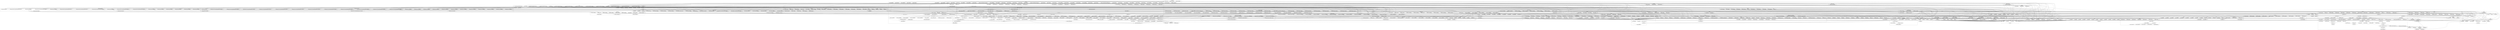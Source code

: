 digraph {
graph [overlap=false]
subgraph cluster_POE_Component_Client_TCP {
	label="POE::Component::Client::TCP";
	"POE::Component::Client::TCP::__ANON__[POE/Component/Client/TCP.pm:298]";
	"POE::Component::Client::TCP::new";
	"POE::Component::Client::TCP::BEGIN@5";
	"POE::Component::Client::TCP::__ANON__[POE/Component/Client/TCP.pm:272]";
	"POE::Component::Client::TCP::__ANON__[POE/Component/Client/TCP.pm:181]";
	"POE::Component::Client::TCP::__ANON__[POE/Component/Client/TCP.pm:227]";
	"POE::Component::Client::TCP::BEGIN@9";
	"POE::Component::Client::TCP::BEGIN@14";
	"POE::Component::Client::TCP::BEGIN@12";
	"POE::Component::Client::TCP::__ANON__[POE/Component/Client/TCP.pm:149]";
	"POE::Component::Client::TCP::_get_filter";
	"POE::Component::Client::TCP::BEGIN@8";
	"POE::Component::Client::TCP::BEGIN@13";
	"POE::Component::Client::TCP::__ANON__[POE/Component/Client/TCP.pm:263]";
	"POE::Component::Client::TCP::BEGIN@16";
	"POE::Component::Client::TCP::__ANON__[POE/Component/Client/TCP.pm:152]";
	"POE::Component::Client::TCP::BEGIN@3";
	"POE::Component::Client::TCP::BEGIN@15";
	"POE::Component::Client::TCP::CORE:sort";
}
subgraph cluster_Symbol {
	label="Symbol";
	"Symbol::BEGIN@3";
	"Symbol::gensym";
}
subgraph cluster_POE_Resource_Clock {
	label="POE::Resource::Clock";
	"POE::Resource::Clock::BEGIN@11";
	"POE::Resource::Clock::BEGIN@12";
	"POE::Resource::Clock::BEGIN@5";
	"POE::Resource::Clock::_do_X";
	"POE::Resource::Clock::BEGIN@8";
	"POE::Resource::Clock::BEGIN@13";
	"POE::Resource::Clock::BEGIN@220";
	"POE::Resource::Clock::BEGIN@10";
	"POE::Resource::Clock::CORE:pack";
}
subgraph cluster_Errno {
	label="Errno";
	"Errno::ENOSYS";
	"Errno::TIEHASH";
	"Errno::BEGIN@8";
	"Errno::BEGIN@16";
}
subgraph cluster_POE_Resource_Events {
	label="POE::Resource::Events";
	"POE::Resource::Events::BEGIN@5";
}
subgraph cluster_IO_Socket_UNIX {
	label="IO::Socket::UNIX";
	"IO::Socket::UNIX::BEGIN@9";
	"IO::Socket::UNIX::BEGIN@11";
	"IO::Socket::UNIX::BEGIN@12";
}
subgraph cluster_POE_Queue_Array {
	label="POE::Queue::Array";
	"POE::Queue::Array::dequeue_next";
	"POE::Queue::Array::_insert_item";
	"POE::Queue::Array::remove_items";
	"POE::Queue::Array::import";
	"POE::Queue::Array::BEGIN@11";
	"POE::Queue::Array::BEGIN@5";
	"POE::Queue::Array::get_next_priority";
	"POE::Queue::Array::BEGIN@7";
	"POE::Queue::Array::BEGIN@12";
	"POE::Queue::Array::enqueue";
	"POE::Queue::Array::new";
	"POE::Queue::Array::BEGIN@24";
	"POE::Queue::Array::get_item_count";
}
subgraph cluster_POE_Filter_Line {
	label="POE::Filter::Line";
	"POE::Filter::Line::BEGIN@10";
	"POE::Filter::Line::CORE:regcomp";
	"POE::Filter::Line::CORE:qr";
	"POE::Filter::Line::BEGIN@3";
	"POE::Filter::Line::get_one";
	"POE::Filter::Line::CORE:match";
	"POE::Filter::Line::get_one_start";
	"POE::Filter::Line::BEGIN@6";
	"POE::Filter::Line::BEGIN@4";
	"POE::Filter::Line::put";
	"POE::Filter::Line::BEGIN@26";
	"POE::Filter::Line::new";
}
subgraph cluster_IO_Seekable {
	label="IO::Seekable";
	"IO::Seekable::BEGIN@12";
	"IO::Seekable::BEGIN@6";
	"IO::Seekable::BEGIN@5";
	"IO::Seekable::BEGIN@7";
	"IO::Seekable::BEGIN@9";
}
subgraph cluster_constant {
	label="constant";
	"constant::BEGIN@4";
	"constant::CORE:regcomp";
	"constant::BEGIN@28";
	"constant::CORE:qr";
	"constant::BEGIN@2";
	"constant::BEGIN@6";
	"constant::import";
	"constant::BEGIN@24";
	"constant::BEGIN@3";
	"constant::CORE:match";
	"constant::BEGIN@54";
	"constant::BEGIN@116";
}
subgraph cluster_IO_Socket_INET {
	label="IO::Socket::INET";
	"IO::Socket::INET::BEGIN@12";
	"IO::Socket::INET::BEGIN@9";
	"IO::Socket::INET::BEGIN@14";
	"IO::Socket::INET::BEGIN@13";
	"IO::Socket::INET::BEGIN@11";
	"IO::Socket::INET::BEGIN@15";
}
subgraph cluster_overloading {
	label="overloading";
	"overloading::unimport";
	"overloading::BEGIN@2";
}
subgraph cluster_File_Spec {
	label="File::Spec";
	"File::Spec::BEGIN@3";
	"File::Spec::BEGIN@4";
}
subgraph cluster_POE_Resource_Extrefs {
	label="POE::Resource::Extrefs";
	"POE::Resource::Extrefs::BEGIN@7";
}
subgraph cluster_IO_Prompt_Tiny {
	label="IO::Prompt::Tiny";
	"IO::Prompt::Tiny::prompt";
	"IO::Prompt::Tiny::CORE:print";
	"IO::Prompt::Tiny::BEGIN@10";
	"IO::Prompt::Tiny::BEGIN@9";
}
subgraph cluster_POE_Pipe_OneWay {
	label="POE::Pipe::OneWay";
	"POE::Pipe::OneWay::BEGIN@5";
	"POE::Pipe::OneWay::BEGIN@13";
	"POE::Pipe::OneWay::new";
	"POE::Pipe::OneWay::BEGIN@8";
	"POE::Pipe::OneWay::BEGIN@6";
	"POE::Pipe::OneWay::BEGIN@10";
}
subgraph cluster_Sys_Hostname {
	label="Sys::Hostname";
	"Sys::Hostname::BEGIN@16";
	"Sys::Hostname::BEGIN@5";
	"Sys::Hostname::BEGIN@3";
}
subgraph cluster_POE_Resource_Sessions {
	label="POE::Resource::Sessions";
	"POE::Resource::Sessions::BEGIN@5";
}
subgraph cluster_POE_Session {
	label="POE::Session";
	"POE::Session::try_alloc";
	"POE::Session::_define_trace";
	"POE::Session::import";
	"POE::Session::BEGIN@144";
	"POE::Session::instantiate";
	"POE::Session::BEGIN@8";
	"POE::Session::BEGIN@63";
	"POE::Session::BEGIN@704";
	"POE::Session::BEGIN@84";
	"POE::Session::ID";
	"POE::Session::_set_id";
	"POE::Session::BEGIN@9";
	"POE::Session::BEGIN@5";
	"POE::Session::BEGIN@40";
	"POE::Session::_define_assert";
	"POE::Session::_register_state";
	"POE::Session::BEGIN@3";
	"POE::Session::DESTROY";
	"POE::Session::_invoke_state";
	"POE::Session::create";
}
subgraph cluster_base {
	label="base";
	"base::BEGIN@4";
	"base::BEGIN@3";
	"base::has_fields";
	"base::has_attr";
	"base::import";
}
subgraph cluster_POE_Resource_Signals {
	label="POE::Resource::Signals";
	"POE::Resource::Signals::BEGIN@6";
}
subgraph cluster_vars {
	label="vars";
	"vars::BEGIN@8";
	"vars::CORE:match";
	"vars::import";
	"vars::BEGIN@7";
	"vars::BEGIN@3";
}
subgraph cluster_POE_Wheel_ReadWrite {
	label="POE::Wheel::ReadWrite";
	"POE::Wheel::ReadWrite::_define_write_state";
	"POE::Wheel::ReadWrite::put";
	"POE::Wheel::ReadWrite::get_driver_out_octets";
	"POE::Wheel::ReadWrite::DESTROY";
	"POE::Wheel::ReadWrite::__ANON__[POE/Wheel/ReadWrite.pm:231]";
	"POE::Wheel::ReadWrite::__ANON__[POE/Wheel/ReadWrite.pm:293]";
	"POE::Wheel::ReadWrite::BEGIN@1.35";
	"POE::Wheel::ReadWrite::new";
	"POE::Wheel::ReadWrite::BEGIN@9";
	"POE::Wheel::ReadWrite::BEGIN@1.34";
	"POE::Wheel::ReadWrite::BEGIN@8";
	"POE::Wheel::ReadWrite::BEGIN@1";
	"POE::Wheel::ReadWrite::BEGIN@1.37";
	"POE::Wheel::ReadWrite::get_output_handle";
	"POE::Wheel::ReadWrite::_define_read_state";
	"POE::Wheel::ReadWrite::BEGIN@5";
	"POE::Wheel::ReadWrite::BEGIN@3";
	"POE::Wheel::ReadWrite::BEGIN@1.36";
}
subgraph cluster_Fcntl {
	label="Fcntl";
	"Fcntl::BEGIN@3";
}
subgraph cluster_POSIX {
	label="POSIX";
	"POSIX::BEGIN@3";
	"POSIX::sigprocmask";
	"POSIX::load_imports";
	"POSIX::CORE:subst";
	"POSIX::BEGIN@2";
	"POSIX::BEGIN@11";
	"POSIX::uname";
	"POSIX::import";
	"POSIX::BEGIN@204";
}
subgraph cluster_FileHandle {
	label="FileHandle";
	"FileHandle::BEGIN@4";
	"FileHandle::BEGIN@46";
	"FileHandle::BEGIN@3";
}
subgraph cluster_Task_Weaken {
	label="Task::Weaken";
	"Task::Weaken::BEGIN@3";
	"Task::Weaken::BEGIN@7";
	"Task::Weaken::BEGIN@4";
	"Task::Weaken::BEGIN@6";
}
subgraph cluster_Exporter_Heavy {
	label="Exporter::Heavy";
	"Exporter::Heavy::BEGIN@202";
	"Exporter::Heavy::heavy_export_to_level";
	"Exporter::Heavy::BEGIN@3";
	"Exporter::Heavy::heavy_export";
	"Exporter::Heavy::CORE:subst";
	"Exporter::Heavy::CORE:match";
	"Exporter::Heavy::_rebuild_cache";
	"Exporter::Heavy::BEGIN@4";
}
subgraph cluster_File_Spec_Unix {
	label="File::Spec::Unix";
	"File::Spec::Unix::catdir";
	"File::Spec::Unix::BEGIN@242";
	"File::Spec::Unix::BEGIN@220";
	"File::Spec::Unix::splitdir";
	"File::Spec::Unix::BEGIN@145";
	"File::Spec::Unix::BEGIN@4";
	"File::Spec::Unix::BEGIN@136";
	"File::Spec::Unix::catfile";
	"File::Spec::Unix::BEGIN@127";
	"File::Spec::Unix::BEGIN@3";
	"File::Spec::Unix::canonpath";
	"File::Spec::Unix::BEGIN@179";
}
subgraph cluster_SelectSaver {
	label="SelectSaver";
	"SelectSaver::BEGIN@7";
	"SelectSaver::BEGIN@6";
}
subgraph cluster_bytes {
	label="bytes";
	"bytes::import";
}
subgraph cluster_warnings {
	label="warnings";
	"warnings::CORE:regcomp";
	"warnings::register_categories";
	"warnings::import";
	"warnings::unimport";
	"warnings::CORE:match";
	"warnings::_mkMask";
}
subgraph cluster_Scalar_Util {
	label="Scalar::Util";
	"Scalar::Util::BEGIN@9";
}
subgraph cluster_Test_Builder {
	label="Test::Builder";
	"Test::Builder::CORE:print";
	"Test::Builder::BEGIN@1282";
	"Test::Builder::__ANON__[Test/Builder.pm:1973]";
	"Test::Builder::output";
	"Test::Builder::BEGIN@1471";
	"Test::Builder::_ending";
	"Test::Builder::CORE:select";
	"Test::Builder::_print_to_fh";
	"Test::Builder::BEGIN@4";
	"Test::Builder::_try";
	"Test::Builder::BEGIN@2248";
	"Test::Builder::create";
	"Test::Builder::CORE:match";
	"Test::Builder::_share_keys";
	"Test::Builder::__ANON__[Test/Builder.pm:1665]";
	"Test::Builder::is_passing";
	"Test::Builder::BEGIN@5";
	"Test::Builder::CORE:open";
	"Test::Builder::current_test";
	"Test::Builder::_apply_layers";
	"Test::Builder::_dup_stdhandles";
	"Test::Builder::reset_outputs";
	"Test::Builder::CORE:binmode";
	"Test::Builder::_open_testhandles";
	"Test::Builder::_check_is_passing_plan";
	"Test::Builder::caller";
	"Test::Builder::END";
	"Test::Builder::new";
	"Test::Builder::BEGIN@18";
	"Test::Builder::_print";
	"Test::Builder::_output_plan";
	"Test::Builder::_indent";
	"Test::Builder::CORE:subst";
	"Test::Builder::_my_exit";
	"Test::Builder::is_eq";
	"Test::Builder::failure_output";
	"Test::Builder::_unoverload";
	"Test::Builder::BEGIN@19";
	"Test::Builder::reset";
	"Test::Builder::in_todo";
	"Test::Builder::is_fh";
	"Test::Builder::use_numbers";
	"Test::Builder::__ANON__[Test/Builder.pm:66]";
	"Test::Builder::done_testing";
	"Test::Builder::has_plan";
	"Test::Builder::__ANON__[Test/Builder.pm:933]";
	"Test::Builder::expected_tests";
	"Test::Builder::BEGIN@1667";
	"Test::Builder::todo";
	"Test::Builder::__ANON__[Test/Builder.pm:917]";
	"Test::Builder::exported_to";
	"Test::Builder::_is_object";
	"Test::Builder::_unoverload_str";
	"Test::Builder::BEGIN@10";
	"Test::Builder::plan";
	"Test::Builder::ok";
	"Test::Builder::cmp_ok";
	"Test::Builder::BEGIN@962";
	"Test::Builder::_copy_io_layers";
	"Test::Builder::_new_fh";
	"Test::Builder::_autoflush";
	"Test::Builder::BEGIN@3";
	"Test::Builder::level";
	"Test::Builder::find_TODO";
	"Test::Builder::todo_output";
	"Test::Builder::__ANON__[Test/Builder.pm:67]";
}
subgraph cluster_DynaLoader {
	label="DynaLoader";
	"DynaLoader::CORE:subst";
	"DynaLoader::dl_load_flags";
	"DynaLoader::CORE:regcomp";
	"DynaLoader::dl_undef_symbols";
	"DynaLoader::bootstrap";
	"DynaLoader::CORE:ftdir";
	"DynaLoader::CORE:ftsize";
	"DynaLoader::CORE:ftfile";
	"DynaLoader::BEGIN@21";
	"DynaLoader::dl_find_symbol";
	"DynaLoader::BEGIN@17";
	"DynaLoader::dl_install_xsub";
	"DynaLoader::dl_load_file";
}
subgraph cluster_IO_Handle {
	label="IO::Handle";
	"IO::Handle::_create_getline_subs";
	"IO::Handle::BEGIN@3";
	"IO::Handle::blocking";
	"IO::Handle::BEGIN@7";
	"IO::Handle::BEGIN@4";
	"IO::Handle::BEGIN@6";
	"IO::Handle::BEGIN@9";
	"IO::Handle::BEGIN@8";
	"IO::Handle::BEGIN@370";
}
subgraph cluster_POE_Filter {
	label="POE::Filter";
	"POE::Filter::__param_max";
	"POE::Filter::BEGIN@3";
	"POE::Filter::BEGIN@5";
	"POE::Filter::BEGIN@8";
}
subgraph cluster_version {
	label="version";
	"version::(bool";
	"version::(cmp";
}
subgraph cluster_IO_Pipely {
	label="IO::Pipely";
	"IO::Pipely::BEGIN@51";
	"IO::Pipely::_try_oneway_type";
	"IO::Pipely::BEGIN@7";
	"IO::Pipely::BEGIN@23";
	"IO::Pipely::BEGIN@27";
	"IO::Pipely::BEGIN@9";
	"IO::Pipely::BEGIN@24";
	"IO::Pipely::CORE:select";
	"IO::Pipely::BEGIN@10";
	"IO::Pipely::pipely";
	"IO::Pipely::BEGIN@6";
}
subgraph cluster_XSLoader {
	label="XSLoader";
	"XSLoader::load";
}
subgraph cluster_POE_Loop_PerlSignals {
	label="POE::Loop::PerlSignals";
	"POE::Loop::PerlSignals::BEGIN@8";
	"POE::Loop::PerlSignals::BEGIN@10";
}
subgraph cluster_POE {
	label="POE";
	"POE::BEGIN@11";
	"POE::BEGIN@8";
	"POE::BEGIN@5";
	"POE::import";
	"POE::CORE:match";
	"POE::BEGIN@6";
}
subgraph cluster_Carp {
	label="Carp";
	"Carp::BEGIN@61";
	"Carp::BEGIN@6";
	"Carp::BEGIN@575";
	"Carp::BEGIN@555";
	"Carp::BEGIN@171";
	"Carp::BEGIN@3";
	"Carp::BEGIN@131";
	"Carp::BEGIN@4";
	"Carp::_fetch_sub";
	"Carp::BEGIN@568";
	"Carp::BEGIN@73";
	"Carp::BEGIN@49";
	"Carp::BEGIN@5";
}
subgraph cluster_warnings_register {
	label="warnings::register";
	"warnings::register::import";
}
subgraph cluster_POE_Resource_Aliases {
	label="POE::Resource::Aliases";
	"POE::Resource::Aliases::BEGIN@6";
}
subgraph cluster_IO_Socket {
	label="IO::Socket";
	"IO::Socket::import";
	"IO::Socket::BEGIN@13";
	"IO::Socket::register_domain";
	"IO::Socket::BEGIN@11";
	"IO::Socket::BEGIN@14";
	"IO::Socket::BEGIN@17";
	"IO::Socket::BEGIN@16";
	"IO::Socket::BEGIN@12";
}
subgraph cluster_POE_Pipe {
	label="POE::Pipe";
	"POE::Pipe::BEGIN@5";
	"POE::Pipe::BEGIN@6";
	"POE::Pipe::BEGIN@11";
	"POE::Pipe::BEGIN@8";
}
subgraph cluster_POE_Component_Server_TCP {
	label="POE::Component::Server::TCP";
	"POE::Component::Server::TCP::CORE:sort";
	"POE::Component::Server::TCP::__ANON__[POE/Component/Server/TCP.pm:548]";
	"POE::Component::Server::TCP::__ANON__[POE/Component/Server/TCP.pm:364]";
	"POE::Component::Server::TCP::BEGIN@3";
	"POE::Component::Server::TCP::BEGIN@33";
	"POE::Component::Server::TCP::BEGIN@10";
	"POE::Component::Server::TCP::BEGIN@8";
	"POE::Component::Server::TCP::BEGIN@34";
	"POE::Component::Server::TCP::BEGIN@31";
	"POE::Component::Server::TCP::BEGIN@30";
	"POE::Component::Server::TCP::BEGIN@32";
	"POE::Component::Server::TCP::__ANON__[POE/Component/Server/TCP.pm:389]";
	"POE::Component::Server::TCP::__ANON__[POE/Component/Server/TCP.pm:449]";
	"POE::Component::Server::TCP::__ANON__[POE/Component/Server/TCP.pm:422]";
	"POE::Component::Server::TCP::BEGIN@12";
	"POE::Component::Server::TCP::__ANON__[POE/Component/Server/TCP.pm:549]";
	"POE::Component::Server::TCP::_get_filters";
	"POE::Component::Server::TCP::BEGIN@5";
	"POE::Component::Server::TCP::__ANON__[POE/Component/Server/TCP.pm:341]";
	"POE::Component::Server::TCP::__ANON__[POE/Component/Server/TCP.pm:540]";
	"POE::Component::Server::TCP::__ANON__[POE/Component/Server/TCP.pm:408]";
	"POE::Component::Server::TCP::__ANON__[POE/Component/Server/TCP.pm:479]";
	"POE::Component::Server::TCP::BEGIN@15";
	"POE::Component::Server::TCP::__ANON__[POE/Component/Server/TCP.pm:374]";
	"POE::Component::Server::TCP::BEGIN@9";
	"POE::Component::Server::TCP::__ANON__[POE/Component/Server/TCP.pm:509]";
	"POE::Component::Server::TCP::new";
	"POE::Component::Server::TCP::__ANON__[POE/Component/Server/TCP.pm:352]";
}
subgraph cluster_PerlIO {
	label="PerlIO";
	"PerlIO::get_layers";
}
subgraph cluster_Test_More {
	label="Test::More";
	"Test::More::BEGIN@3";
	"Test::More::ok";
	"Test::More::BEGIN@5";
	"Test::More::import_extra";
	"Test::More::BEGIN@23";
	"Test::More::BEGIN@1679";
	"Test::More::BEGIN@1313";
	"Test::More::done_testing";
	"Test::More::BEGIN@1390";
	"Test::More::is";
	"Test::More::BEGIN@4";
}
subgraph cluster_strict {
	label="strict";
	"strict::bits";
	"strict::import";
	"strict::CORE:match";
	"strict::unimport";
	"strict::CORE:regcomp";
}
subgraph cluster_POE_Kernel {
	label="POE::Kernel";
	"POE::Kernel::alias_remove";
	"POE::Kernel::BEGIN@2.27";
	"POE::Kernel::_data_alias_clear_session";
	"POE::Kernel::BEGIN@13.12";
	"POE::Kernel::_finalize_kernel";
	"POE::Kernel::_data_handle_finalize";
	"POE::Kernel::_data_sid_clear";
	"POE::Kernel::_data_sid_resolve";
	"POE::Kernel::BEGIN@27";
	"POE::Kernel::BEGIN@39";
	"POE::Kernel::BEGIN@13";
	"POE::Kernel::CORE:waitpid";
	"POE::Kernel::loop_do_timeslice";
	"POE::Kernel::_data_ses_exists";
	"POE::Kernel::BEGIN@373";
	"POE::Kernel::BEGIN@2.24";
	"POE::Kernel::BEGIN@109";
	"POE::Kernel::BEGIN@2.10";
	"POE::Kernel::_data_ses_finalize";
	"POE::Kernel::_data_ev_clear_alarm_by_name";
	"POE::Kernel::BEGIN@2.14";
	"POE::Kernel::_data_extref_count";
	"POE::Kernel::select_write";
	"POE::Kernel::_data_handle_pause";
	"POE::Kernel::loop_ignore_signal";
	"POE::Kernel::_data_sig_pipe_has_signals";
	"POE::Kernel::_find_loop";
	"POE::Kernel::BEGIN@14";
	"POE::Kernel::_data_sig_watchers";
	"POE::Kernel::_data_ses_get_parent";
	"POE::Kernel::_data_ev_enqueue";
	"POE::Kernel::BEGIN@176";
	"POE::Kernel::_data_sig_signal_ignore";
	"POE::Kernel::_test_if_kernel_is_idle";
	"POE::Kernel::_internal_select";
	"POE::Kernel::BEGIN@14.30";
	"POE::Kernel::_data_sig_touched_session";
	"POE::Kernel::_data_sig_finalize";
	"POE::Kernel::__ANON__";
	"POE::Kernel::BEGIN@15.31";
	"POE::Kernel::BEGIN@15";
	"POE::Kernel::select";
	"POE::Kernel::_resolve_session";
	"POE::Kernel::CORE:match";
	"POE::Kernel::_data_handle_clear_session";
	"POE::Kernel::BEGIN@11";
	"POE::Kernel::_data_handle_enqueue_ready";
	"POE::Kernel::_initialize_kernel_session";
	"POE::Kernel::_explain_usage";
	"POE::Kernel::_data_sig_pipe_build";
	"POE::Kernel::_data_handle_is_good";
	"POE::Kernel::BEGIN@5";
	"POE::Kernel::BEGIN@341";
	"POE::Kernel::_data_ses_free";
	"POE::Kernel::BEGIN@12.6";
	"POE::Kernel::CORE:sort";
	"POE::Kernel::_data_ses_gc_sweep";
	"POE::Kernel::__ANON__[POE/Resource/Events.pm:199]";
	"POE::Kernel::_data_handle_initialize";
	"POE::Kernel::get_active_session";
	"POE::Kernel::state";
	"POE::Kernel::BEGIN@12.29";
	"POE::Kernel::import";
	"POE::Kernel::_data_ev_dispatch_due";
	"POE::Kernel::loop_reset_time_watcher";
	"POE::Kernel::CORE:select";
	"POE::Kernel::_data_alias_finalize";
	"POE::Kernel::run";
	"POE::Kernel::_data_sid_allocate";
	"POE::Kernel::_data_handle_add";
	"POE::Kernel::_data_sig_cease_polling";
	"POE::Kernel::__ANON__[POE/Resource/Events.pm:259]";
	"POE::Kernel::_data_sig_reset_procs";
	"POE::Kernel::call";
	"POE::Kernel::BEGIN@10";
	"POE::Kernel::_data_sig_remove";
	"POE::Kernel::_define_trace";
	"POE::Kernel::select_read";
	"POE::Kernel::_data_ses_refcount_dec";
	"POE::Kernel::_data_sig_add";
	"POE::Kernel::_data_ses_stop";
	"POE::Kernel::_data_ses_allocate";
	"POE::Kernel::loop_resume_filehandle";
	"POE::Kernel::BEGIN@2.28";
	"POE::Kernel::_idle_queue_reset";
	"POE::Kernel::_data_sig_mask_all";
	"POE::Kernel::loop_halt";
	"POE::Kernel::_data_handle_remove";
	"POE::Kernel::alarm_remove_all";
	"POE::Kernel::__ANON__[POE/Resource/Events.pm:301]";
	"POE::Kernel::BEGIN@2.21";
	"POE::Kernel::_data_sig_pipe_finalize";
	"POE::Kernel::__ANON__[POE/Resource/FileHandles.pm:504]";
	"POE::Kernel::BEGIN@11.9";
	"POE::Kernel::_data_sig_explicitly_watched";
	"POE::Kernel::BEGIN@16.18";
	"POE::Kernel::_explain_resolve_failure";
	"POE::Kernel::BEGIN@15.17";
	"POE::Kernel::session_alloc";
	"POE::Kernel::loop_initialize";
	"POE::Kernel::BEGIN@365";
	"POE::Kernel::BEGIN@2.11";
	"POE::Kernel::_data_ses_resolve";
	"POE::Kernel::BEGIN@84";
	"POE::Kernel::_data_sig_clear_session";
	"POE::Kernel::BEGIN@20";
	"POE::Kernel::_dispatch_signal_event";
	"POE::Kernel::yield";
	"POE::Kernel::_data_sig_signal_watch";
	"POE::Kernel::BEGIN@12.23";
	"POE::Kernel::BEGIN@23.19";
	"POE::Kernel::loop_watch_filehandle";
	"POE::Kernel::BEGIN@23";
	"POE::Kernel::_load_loop";
	"POE::Kernel::BEGIN@2.8";
	"POE::Kernel::BEGIN@2.25";
	"POE::Kernel::new";
	"POE::Kernel::BEGIN@575";
	"POE::Kernel::_define_assert";
	"POE::Kernel::CORE:binmode";
	"POE::Kernel::BEGIN@89";
	"POE::Kernel::_data_sig_reset_handled";
	"POE::Kernel::BEGIN@357";
	"POE::Kernel::BEGIN@12";
	"POE::Kernel::_data_sig_mask_build";
	"POE::Kernel::_data_alias_initialize";
	"POE::Kernel::BEGIN@24";
	"POE::Kernel::_invoke_state";
	"POE::Kernel::BEGIN@2.22";
	"POE::Kernel::loop_ignore_all_signals";
	"POE::Kernel::CORE:subst";
	"POE::Kernel::_data_sig_kernel_awaits_pids";
	"POE::Kernel::BEGIN@2.7";
	"POE::Kernel::_data_alias_remove";
	"POE::Kernel::_data_extref_finalize";
	"POE::Kernel::BEGIN@11.26";
	"POE::Kernel::BEGIN@338";
	"POE::Kernel::BEGIN@97";
	"POE::Kernel::delay";
	"POE::Kernel::_data_sid_set";
	"POE::Kernel::BEGIN@322";
	"POE::Kernel::BEGIN@8";
	"POE::Kernel::post";
	"POE::Kernel::CORE:unpack";
	"POE::Kernel::_data_ses_get_children";
	"POE::Kernel::_dispatch_event";
	"POE::Kernel::_recalc_id";
	"POE::Kernel::BEGIN@14.16";
	"POE::Kernel::_data_sig_get_safe_signals";
	"POE::Kernel::BEGIN@12.15";
	"POE::Kernel::CORE:sselect";
	"POE::Kernel::_data_handle_count";
	"POE::Kernel::alias_set";
	"POE::Kernel::_data_sig_handled_status";
	"POE::Kernel::BEGIN@17";
	"POE::Kernel::loop_run";
	"POE::Kernel::_data_ev_refcount_dec";
	"POE::Kernel::_data_sig_free_terminated_sessions";
	"POE::Kernel::BEGIN@88";
	"POE::Kernel::loop_resume_time_watcher";
	"POE::Kernel::BEGIN@2.5";
	"POE::Kernel::BEGIN@48.20";
	"POE::Kernel::_data_sid_finalize";
	"POE::Kernel::BEGIN@100";
	"POE::Kernel::loop_ignore_filehandle";
	"POE::Kernel::_data_alias_resolve";
	"POE::Kernel::_data_ses_refcount_inc";
	"POE::Kernel::_data_alias_loggable";
	"POE::Kernel::loop_pause_filehandle";
	"POE::Kernel::_data_extref_clear_session";
	"POE::Kernel::CORE:fteread";
	"POE::Kernel::BEGIN@48";
	"POE::Kernel::BEGIN@3";
	"POE::Kernel::_data_ses_count";
	"POE::Kernel::_data_ev_finalize";
	"POE::Kernel::ID";
	"POE::Kernel::loop_finalize";
	"POE::Kernel::_data_sig_type";
	"POE::Kernel::_data_ev_clear_alarm_by_session";
	"POE::Kernel::_data_ev_clear_session";
	"POE::Kernel::_test_loop";
	"POE::Kernel::loop_pause_time_watcher";
	"POE::Kernel::select_resume_write";
	"POE::Kernel::_data_ev_initialize";
	"POE::Kernel::_data_alias_add";
	"POE::Kernel::__ANON__[POE/Kernel.pm:92]";
	"POE::Kernel::CORE:pack";
	"POE::Kernel::_data_handle_condition";
	"POE::Kernel::_data_sig_unmask_all";
	"POE::Kernel::BEGIN@2.13";
	"POE::Kernel::BEGIN@16";
	"POE::Kernel::_data_sig_initialize";
	"POE::Kernel::_data_handle_resume";
	"POE::Kernel::BEGIN@2";
	"POE::Kernel::BEGIN@16.32";
	"POE::Kernel::CORE:close";
	"POE::Kernel::select_pause_write";
	"POE::Kernel::BEGIN@785";
}
subgraph cluster_IO {
	label="IO";
	"IO::BEGIN@7";
	"IO::BEGIN@5";
	"IO::BEGIN@8";
	"IO::BEGIN@6";
}
subgraph cluster_main {
	label="main";
	"main::__ANON__[t/simple_parallel_superbig.t:161]";
	"main::__ANON__[t/simple_parallel_superbig.t:123]";
	"main::CORE:pack";
	"main::__ANON__[t/simple_parallel_superbig.t:52]";
	"main::__ANON__[t/simple_parallel_superbig.t:110]";
	"main::__ANON__[t/simple_parallel_superbig.t:43]";
	"main::BEGIN@2.3";
	"main::__ANON__[t/simple_parallel_superbig.t:159]";
	"main::BEGIN@1";
	"main::BEGIN@20";
	"main::RUNTIME";
	"main::__ANON__[t/simple_parallel_superbig.t:67]";
	"main::BEGIN@19";
	"main::BEGIN@1.33";
	"main::__ANON__[t/simple_parallel_superbig.t:47]";
	"main::BEGIN@41";
	"main::BEGIN@1.2";
	"main::__ANON__[t/simple_parallel_superbig.t:96]";
	"main::BEGIN@3";
	"main::BEGIN@21";
	"main::BEGIN@2";
	"main::BEGIN@2.1";
	"main::BEGIN@10";
	"main::BEGIN@8";
	"main::__ANON__[t/simple_parallel_superbig.t:81]";
	"main::__ANON__[t/simple_parallel_superbig.t:138]";
	"main::BEGIN@1.4";
	"main::BEGIN@22";
}
subgraph cluster_IO_File {
	label="IO::File";
	"IO::File::BEGIN@6";
	"IO::File::BEGIN@9";
	"IO::File::BEGIN@5";
	"IO::File::BEGIN@10";
	"IO::File::BEGIN@8";
	"IO::File::CORE:match";
	"IO::File::BEGIN@11";
}
subgraph cluster_parent {
	label="parent";
	"parent::BEGIN@25";
	"parent::CORE:subst";
	"parent::import";
	"parent::BEGIN@3";
	"parent::BEGIN@2";
}
subgraph cluster_POSIX_SigSet {
	label="POSIX::SigSet";
	"POSIX::SigSet::emptyset";
	"POSIX::SigSet::new";
	"POSIX::SigSet::fillset";
}
subgraph cluster_POE_Component_SSLify {
	label="POE::Component::SSLify";
	"POE::Component::SSLify::_createSSLcontext";
	"POE::Component::SSLify::BEGIN@83";
	"POE::Component::SSLify::BEGIN@86";
	"POE::Component::SSLify::BEGIN@79";
	"POE::Component::SSLify::Client_SSLify";
	"POE::Component::SSLify::BEGIN@46";
	"POE::Component::SSLify::Server_SSLify";
	"POE::Component::SSLify::BEGIN@5";
	"POE::Component::SSLify::BEGIN@72";
	"POE::Component::SSLify::BEGIN@87";
	"POE::Component::SSLify::SSLify_ContextCreate";
	"POE::Component::SSLify::SSLify_GetCipher";
	"POE::Component::SSLify::SSLify_Options";
	"POE::Component::SSLify::BEGIN@1";
	"POE::Component::SSLify::SSLify_GetSocket";
}
subgraph cluster_POE_Resource_SIDs {
	label="POE::Resource::SIDs";
	"POE::Resource::SIDs::BEGIN@6";
}
subgraph cluster_Cwd {
	label="Cwd";
	"Cwd::bootstrap";
}
subgraph cluster_POE_Wheel_SocketFactory {
	label="POE::Wheel::SocketFactory";
	"POE::Wheel::SocketFactory::new";
	"POE::Wheel::SocketFactory::CORE:accept";
	"POE::Wheel::SocketFactory::_shutdown";
	"POE::Wheel::SocketFactory::CORE:bind";
	"POE::Wheel::SocketFactory::BEGIN@775";
	"POE::Wheel::SocketFactory::BEGIN@12";
	"POE::Wheel::SocketFactory::CORE:unpack";
	"POE::Wheel::SocketFactory::BEGIN@53";
	"POE::Wheel::SocketFactory::CORE:match";
	"POE::Wheel::SocketFactory::BEGIN@17";
	"POE::Wheel::SocketFactory::CORE:socket";
	"POE::Wheel::SocketFactory::CORE:getsockname";
	"POE::Wheel::SocketFactory::BEGIN@1.39";
	"POE::Wheel::SocketFactory::BEGIN@26";
	"POE::Wheel::SocketFactory::BEGIN@702";
	"POE::Wheel::SocketFactory::CORE:gsockopt";
	"POE::Wheel::SocketFactory::_define_connect_state";
	"POE::Wheel::SocketFactory::BEGIN@11";
	"POE::Wheel::SocketFactory::CORE:connect";
	"POE::Wheel::SocketFactory::__ANON__[POE/Wheel/SocketFactory.pm:203]";
	"POE::Wheel::SocketFactory::CORE:ssockopt";
	"POE::Wheel::SocketFactory::event";
	"POE::Wheel::SocketFactory::BEGIN@8";
	"POE::Wheel::SocketFactory::BEGIN@24";
	"POE::Wheel::SocketFactory::BEGIN@3";
	"POE::Wheel::SocketFactory::CORE:binmode";
	"POE::Wheel::SocketFactory::getsockname";
	"POE::Wheel::SocketFactory::BEGIN@1";
	"POE::Wheel::SocketFactory::DESTROY";
	"POE::Wheel::SocketFactory::CORE:getpeername";
	"POE::Wheel::SocketFactory::BEGIN@25";
	"POE::Wheel::SocketFactory::BEGIN@1.38";
	"POE::Wheel::SocketFactory::CORE:listen";
	"POE::Wheel::SocketFactory::BEGIN@9";
	"POE::Wheel::SocketFactory::__ANON__[POE/Wheel/SocketFactory.pm:320]";
	"POE::Wheel::SocketFactory::BEGIN@5";
	"POE::Wheel::SocketFactory::_define_accept_state";
}
subgraph cluster_Tie_StdHash {
	label="Tie::StdHash";
	"Tie::StdHash::TIEHASH";
}
subgraph cluster_POE_Resources {
	label="POE::Resources";
	"POE::Resources::CORE:subst";
	"POE::Resources::BEGIN@3";
	"POE::Resources::BEGIN@5";
	"POE::Resources::load";
	"POE::Resources::CORE:match";
}
subgraph cluster_POE_Wheel {
	label="POE::Wheel";
	"POE::Wheel::BEGIN@5";
	"POE::Wheel::free_wheel_id";
	"POE::Wheel::BEGIN@3";
	"POE::Wheel::BEGIN@8";
	"POE::Wheel::allocate_wheel_id";
}
subgraph cluster_POE_Component_SSLify_ServerHandle {
	label="POE::Component::SSLify::ServerHandle";
	"POE::Component::SSLify::ServerHandle::_check_status";
	"POE::Component::SSLify::ServerHandle::WRITE";
	"POE::Component::SSLify::ServerHandle::DESTROY";
	"POE::Component::SSLify::ServerHandle::FILENO";
	"POE::Component::SSLify::ServerHandle::READ";
	"POE::Component::SSLify::ServerHandle::CORE:close";
	"POE::Component::SSLify::ServerHandle::CLOSE";
	"POE::Component::SSLify::ServerHandle::CORE:binmode";
	"POE::Component::SSLify::ServerHandle::BINMODE";
	"POE::Component::SSLify::ServerHandle::BEGIN@6";
	"POE::Component::SSLify::ServerHandle::TIEHANDLE";
}
subgraph cluster_Net_SSLeay {
	label="Net::SSLeay";
	"Net::SSLeay::connect";
	"Net::SSLeay::accept";
	"Net::SSLeay::get_cipher";
	"Net::SSLeay::set_fd";
	"Net::SSLeay::RAND_seed";
	"Net::SSLeay::load_error_strings";
	"Net::SSLeay::CORE:match";
	"Net::SSLeay::BEGIN@16";
	"Net::SSLeay::ERROR_WANT_READ";
	"Net::SSLeay::read";
	"Net::SSLeay::RAND_load_file";
	"Net::SSLeay::BEGIN@1";
	"Net::SSLeay::CTX_use_certificate_chain_file";
	"Net::SSLeay::BEGIN@17";
	"Net::SSLeay::new";
	"Net::SSLeay::free";
	"Net::SSLeay::AUTOLOAD";
	"Net::SSLeay::SSLeay_add_ssl_algorithms";
	"Net::SSLeay::CTX_set_options";
	"Net::SSLeay::OP_ALL";
	"Net::SSLeay::ERR_get_error";
	"Net::SSLeay::CORE:subst";
	"Net::SSLeay::CTX_use_RSAPrivateKey_file";
	"Net::SSLeay::die_if_ssl_error";
	"Net::SSLeay::FILETYPE_PEM";
	"Net::SSLeay::print_errs";
	"Net::SSLeay::BEGIN@24";
	"Net::SSLeay::CTX_free";
	"Net::SSLeay::get_error";
	"Net::SSLeay::BEGIN@19";
	"Net::SSLeay::CORE:fteread";
	"Net::SSLeay::BEGIN@20";
	"Net::SSLeay::BEGIN@444";
	"Net::SSLeay::write";
	"Net::SSLeay::constant";
	"Net::SSLeay::CTX_v3_new";
	"Net::SSLeay::BEGIN@18";
	"Net::SSLeay::randomize";
}
subgraph cluster_Time_HiRes {
	label="Time::HiRes";
	"Time::HiRes::BEGIN@43";
	"Time::HiRes::time";
	"Time::HiRes::BEGIN@3";
	"Time::HiRes::BEGIN@4";
	"Time::HiRes::bootstrap";
}
subgraph cluster_POE_Resource_FileHandles {
	label="POE::Resource::FileHandles";
	"POE::Resource::FileHandles::BEGIN@6";
}
subgraph cluster_UNIVERSAL {
	label="UNIVERSAL";
	"UNIVERSAL::isa";
	"UNIVERSAL::can";
	"UNIVERSAL::VERSION";
}
subgraph cluster_Tie_Hash {
	label="Tie::Hash";
	"Tie::Hash::BEGIN@6";
	"Tie::Hash::BEGIN@5";
}
subgraph cluster_POE_Driver_SysRW {
	label="POE::Driver::SysRW";
	"POE::Driver::SysRW::BEGIN@7";
	"POE::Driver::SysRW::BEGIN@13";
	"POE::Driver::SysRW::BEGIN@59";
	"POE::Driver::SysRW::flush";
	"POE::Driver::SysRW::BEGIN@12";
	"POE::Driver::SysRW::put";
	"POE::Driver::SysRW::BEGIN@121";
	"POE::Driver::SysRW::new";
	"POE::Driver::SysRW::BEGIN@9";
	"POE::Driver::SysRW::CORE:syswrite";
	"POE::Driver::SysRW::get";
	"POE::Driver::SysRW::CORE:sysread";
}
subgraph cluster_Test_Builder_Module {
	label="Test::Builder::Module";
	"Test::Builder::Module::_strip_imports";
	"Test::Builder::Module::BEGIN@5";
	"Test::Builder::Module::import";
	"Test::Builder::Module::BEGIN@3";
	"Test::Builder::Module::builder";
}
subgraph cluster_Exporter {
	label="Exporter";
	"Exporter::CORE:subst";
	"Exporter::as_heavy";
	"Exporter::CORE:match";
	"Exporter::export";
	"Exporter::import";
	"Exporter::export_to_level";
}
subgraph cluster_Socket {
	label="Socket";
	"Socket::CORE:qr";
	"Socket::BEGIN@919";
	"Socket::BEGIN@687";
	"Socket::CORE:match";
	"Socket::unpack_sockaddr_in";
	"Socket::BEGIN@688";
	"Socket::BEGIN@807";
	"Socket::sockaddr_in";
	"Socket::CORE:regcomp";
	"Socket::BEGIN@4";
	"Socket::inet_aton";
	"Socket::inet_ntoa";
	"Socket::pack_sockaddr_in";
	"Socket::BEGIN@3";
}
subgraph cluster_Internals {
	label="Internals";
	"Internals::SvREADONLY";
}
subgraph cluster_List_Util {
	label="List::Util";
	"List::Util::BEGIN@9";
	"List::Util::BEGIN@30";
}
subgraph cluster_overload {
	label="overload";
	"overload::BEGIN@83";
	"overload::BEGIN@144";
	"overload::BEGIN@114";
}
subgraph cluster_Config {
	label="Config";
	"Config::BEGIN@10";
	"Config::FETCH";
	"Config::TIEHASH";
	"Config::BEGIN@11";
	"Config::BEGIN@47";
	"Config::BEGIN@9";
	"Config::import";
}
subgraph cluster_mro {
	label="mro";
	"mro::method_changed_in";
}
subgraph cluster_POE_Loop_Select {
	label="POE::Loop::Select";
	"POE::Loop::Select::BEGIN@11";
	"POE::Loop::Select::BEGIN@9";
	"POE::Loop::Select::BEGIN@6";
}
subgraph cluster_POE_Component_SSLify_ClientHandle {
	label="POE::Component::SSLify::ClientHandle";
	"POE::Component::SSLify::ClientHandle::BEGIN@9";
	"POE::Component::SSLify::ClientHandle::TIEHANDLE";
	"POE::Component::SSLify::ClientHandle::BEGIN@6";
}
subgraph cluster_AutoLoader {
	label="AutoLoader";
	"AutoLoader::BEGIN@37";
	"AutoLoader::BEGIN@4";
	"AutoLoader::BEGIN@3";
	"AutoLoader::CORE:regcomp";
	"AutoLoader::CORE:fteread";
	"AutoLoader::CORE:match";
	"AutoLoader::AUTOLOAD";
	"AutoLoader::CORE:subst";
	"AutoLoader::BEGIN@194";
	"AutoLoader::find_filename";
	"AutoLoader::import";
	"AutoLoader::BEGIN@146";
	"AutoLoader::BEGIN@13";
	"AutoLoader::CORE:substcont";
	"AutoLoader::autoload_sub";
}
"POE::Component::SSLify::_createSSLcontext" -> "Net::SSLeay::FILETYPE_PEM";
"POE::Kernel::_data_handle_remove" -> "POE::Kernel::loop_ignore_filehandle";
"POE::Kernel::_data_sig_pipe_finalize" -> "POE::Kernel::loop_ignore_filehandle";
"POE::Component::Client::TCP::__ANON__[POE/Component/Client/TCP.pm:227]" -> "main::__ANON__[t/simple_parallel_superbig.t:110]";
"POE::Kernel::BEGIN@16.18" -> "IO::File::BEGIN@11";
"Test::Builder::_open_testhandles" -> "Test::Builder::_copy_io_layers";
"POE::Kernel::BEGIN@2.14" -> "POE::Kernel::BEGIN@48.20";
"Exporter::as_heavy" -> "Exporter::Heavy::BEGIN@3";
"POE::Component::Client::TCP::BEGIN@13" -> "POE::Driver::SysRW::BEGIN@121";
"DynaLoader::bootstrap" -> "DynaLoader::dl_undef_symbols";
"POE::Resource::Clock::BEGIN@13" -> "File::Spec::Unix::BEGIN@242";
"POE::Kernel::_data_ses_free" -> "POE::Kernel::_data_ev_clear_session";
"main::BEGIN@21" -> "POE::Component::Server::TCP::BEGIN@15";
"POE::import" -> "POE::Wheel::SocketFactory::BEGIN@1.39";
"POE::Wheel::ReadWrite::DESTROY" -> "POE::Component::SSLify::ServerHandle::DESTROY";
"Exporter::Heavy::heavy_export" -> "Exporter::Heavy::_rebuild_cache";
"Test::Builder::_unoverload" -> "Test::Builder::_is_object";
"POE::import" -> "POE::Wheel::ReadWrite::BEGIN@1";
"main::RUNTIME" -> "main::BEGIN@2.1";
"POE::Resource::Clock::BEGIN@220" -> "Time::HiRes::BEGIN@43";
"main::__ANON__[t/simple_parallel_superbig.t:43]" -> "Socket::sockaddr_in";
"POE::Component::Client::TCP::BEGIN@13" -> "POE::Driver::SysRW::BEGIN@59";
"POE::Component::SSLify::BEGIN@46" -> "POE::Component::SSLify::BEGIN@1";
"POE::Kernel::_recalc_id" -> "POE::Kernel::CORE:pack";
"POE::Resources::load" -> "POE::Resources::CORE:match";
"POE::Kernel::_invoke_state" -> "POE::Queue::Array::get_item_count";
"POE::Kernel::_test_if_kernel_is_idle" -> "POE::Queue::Array::get_item_count";
"POE::Component::Server::TCP::new" -> "POE::Component::Server::TCP::CORE:sort";
"POE::Kernel::new" -> "POE::Kernel::_data_ev_initialize";
"POE::Resource::Clock::BEGIN@220" -> "Time::HiRes::BEGIN@3";
"POE::Wheel::ReadWrite::put" -> "POE::Kernel::select_resume_write";
"IO::Socket::BEGIN@11" -> "IO::Handle::_create_getline_subs";
"POE::Component::Client::TCP::BEGIN@15" -> "POE::Wheel::ReadWrite::BEGIN@5";
"POE::BEGIN@11" -> "POE::Resource::Clock::BEGIN@10";
"Config::BEGIN@11" -> "vars::BEGIN@7";
"Test::Builder::reset" -> "Test::Builder::__ANON__[Test/Builder.pm:66]";
"Test::Builder::_ending" -> "Test::Builder::__ANON__[Test/Builder.pm:66]";
"Test::Builder::_share_keys" -> "Test::Builder::__ANON__[Test/Builder.pm:66]";
"Test::Builder::ok" -> "Test::Builder::__ANON__[Test/Builder.pm:66]";
"POE::Kernel::BEGIN@16.18" -> "FileHandle::BEGIN@4";
"main::BEGIN@1" -> "main::BEGIN@1.2";
"POE::Kernel::BEGIN@27" -> "POE::Queue::Array::BEGIN@24";
"Net::SSLeay::BEGIN@24" -> "AutoLoader::BEGIN@37";
"Test::Builder::create" -> "Test::Builder::reset";
"POE::Kernel::CORE:binmode" -> "POE::Component::SSLify::ServerHandle::BINMODE";
"IO::File::BEGIN@11" -> "IO::Seekable::BEGIN@7";
"constant::import" -> "mro::method_changed_in";
"Test::Builder::reset_outputs" -> "Test::Builder::failure_output";
"main::BEGIN@1.4" -> "POE::Kernel::BEGIN@575";
"POE::Component::SSLify::BEGIN@1" -> "Net::SSLeay::BEGIN@24";
"POE::import" -> "main::BEGIN@1.33";
"POE::Component::Server::TCP::__ANON__[POE/Component/Server/TCP.pm:479]" -> "main::__ANON__[t/simple_parallel_superbig.t:43]";
"main::__ANON__[t/simple_parallel_superbig.t:67]" -> "POE::Component::SSLify::SSLify_GetSocket";
"main::__ANON__[t/simple_parallel_superbig.t:123]" -> "POE::Component::SSLify::SSLify_GetSocket";
"Test::More::is" -> "Test::Builder::is_eq";
"main::BEGIN@21" -> "POE::Component::Server::TCP::BEGIN@10";
"POE::Resource::Clock::BEGIN@13" -> "File::Spec::Unix::BEGIN@4";
"Test::Builder::BEGIN@18" -> "Config::FETCH";
"POE::Resource::Clock::BEGIN@13" -> "Config::FETCH";
"Test::Builder::_output_plan" -> "Test::Builder::_print";
"Test::Builder::ok" -> "Test::Builder::_print";
"POE::Kernel::_load_loop" -> "POE::Loop::Select::BEGIN@6";
"Test::Builder::Module::BEGIN@5" -> "Test::Builder::new";
"Test::Builder::Module::builder" -> "Test::Builder::new";
"IO::Socket::BEGIN@11" -> "IO::Handle::BEGIN@3";
"POE::Component::Client::TCP::BEGIN@15" -> "POE::Wheel::ReadWrite::BEGIN@3";
"main::BEGIN@19" -> "POE::BEGIN@11";
"main::BEGIN@3" -> "warnings::import";
"overloading::BEGIN@2" -> "warnings::import";
"IO::BEGIN@8" -> "warnings::import";
"Config::BEGIN@10" -> "warnings::import";
"main::BEGIN@2.1" -> "warnings::import";
"POE::Pipe::OneWay::BEGIN@5" -> "warnings::import";
"Test::More::BEGIN@5" -> "warnings::import";
"Carp::BEGIN@5" -> "warnings::import";
"Test::Builder::BEGIN@5" -> "warnings::import";
"IO::Pipely::BEGIN@6" -> "warnings::import";
"POE::Pipe::BEGIN@5" -> "warnings::import";
"POSIX::BEGIN@3" -> "warnings::import";
"POE::Component::SSLify::ClientHandle::BEGIN@9" -> "parent::BEGIN@2";
"POE::Resource::SIDs::BEGIN@6" -> "vars::import";
"base::BEGIN@4" -> "vars::import";
"POE::BEGIN@8" -> "vars::import";
"POE::Filter::Line::BEGIN@6" -> "vars::import";
"POE::Kernel::BEGIN@176" -> "vars::import";
"POE::Resource::Extrefs::BEGIN@7" -> "vars::import";
"POE::Resource::Signals::BEGIN@6" -> "vars::import";
"POE::Component::Client::TCP::BEGIN@5" -> "vars::import";
"parent::BEGIN@3" -> "vars::import";
"POE::Wheel::SocketFactory::BEGIN@5" -> "vars::import";
"POE::Resource::Clock::BEGIN@5" -> "vars::import";
"POE::Resource::FileHandles::BEGIN@6" -> "vars::import";
"POE::Resource::Sessions::BEGIN@5" -> "vars::import";
"POE::Kernel::BEGIN@785" -> "vars::import";
"POE::Kernel::BEGIN@20" -> "vars::import";
"POE::Wheel::ReadWrite::BEGIN@5" -> "vars::import";
"POE::Pipe::OneWay::BEGIN@10" -> "vars::import";
"POE::Kernel::BEGIN@5" -> "vars::import";
"constant::BEGIN@6" -> "vars::import";
"File::Spec::Unix::BEGIN@4" -> "vars::import";
"POE::Filter::BEGIN@5" -> "vars::import";
"POE::Wheel::BEGIN@5" -> "vars::import";
"POE::Loop::PerlSignals::BEGIN@10" -> "vars::import";
"POE::Kernel::BEGIN@89" -> "vars::import";
"File::Spec::BEGIN@4" -> "vars::import";
"POE::Driver::SysRW::BEGIN@9" -> "vars::import";
"Config::BEGIN@11" -> "vars::import";
"POE::Component::Server::TCP::BEGIN@5" -> "vars::import";
"POE::Loop::Select::BEGIN@11" -> "vars::import";
"POE::Pipe::BEGIN@8" -> "vars::import";
"POE::Queue::Array::BEGIN@7" -> "vars::import";
"POE::Resource::Events::BEGIN@5" -> "vars::import";
"POE::Resources::BEGIN@5" -> "vars::import";
"POE::Session::BEGIN@5" -> "vars::import";
"Net::SSLeay::BEGIN@18" -> "vars::import";
"Task::Weaken::BEGIN@6" -> "vars::import";
"POE::Resource::Aliases::BEGIN@6" -> "vars::import";
"POE::Kernel::BEGIN@27" -> "POE::Queue::Array::import";
"POE::Component::Client::TCP::BEGIN@16" -> "POE::Wheel::SocketFactory::BEGIN@17";
"POE::Kernel::loop_finalize" -> "POE::Kernel::loop_ignore_all_signals";
"POE::Kernel::call" -> "POE::Kernel::_dispatch_event";
"POE::Kernel::_data_ses_stop" -> "POE::Kernel::_dispatch_event";
"POE::Kernel::_data_handle_enqueue_ready" -> "POE::Kernel::_dispatch_event";
"POE::Kernel::_dispatch_signal_event" -> "POE::Kernel::_dispatch_event";
"POE::Kernel::session_alloc" -> "POE::Kernel::_dispatch_event";
"POE::Kernel::_data_ev_dispatch_due" -> "POE::Kernel::_dispatch_event";
"main::BEGIN@21" -> "POE::Component::Server::TCP::BEGIN@32";
"main::BEGIN@20" -> "POE::Component::Client::TCP::BEGIN@5";
"POE::Kernel::_data_ses_allocate" -> "POE::Kernel::_data_sid_set";
"POE::Kernel::new" -> "POE::Kernel::_data_sid_set";
"main::RUNTIME" -> "main::BEGIN@19";
"POE::Session::_invoke_state" -> "POE::Component::Client::TCP::__ANON__[POE/Component/Client/TCP.pm:181]";
"IO::Pipely::BEGIN@10" -> "IO::Socket::INET::BEGIN@11";
"POE::Resource::Clock::BEGIN@13" -> "XSLoader::load";
"IO::Socket::BEGIN@12" -> "XSLoader::load";
"POSIX::BEGIN@11" -> "XSLoader::load";
"IO::Handle::BEGIN@9" -> "XSLoader::load";
"POE::Resource::Clock::BEGIN@11" -> "XSLoader::load";
"POE::Component::SSLify::BEGIN@1" -> "XSLoader::load";
"POE::Component::SSLify::BEGIN@86" -> "XSLoader::load";
"Sys::Hostname::BEGIN@16" -> "XSLoader::load";
"main::__ANON__[t/simple_parallel_superbig.t:159]" -> "POE::Kernel::delay";
"main::__ANON__[t/simple_parallel_superbig.t:161]" -> "POE::Kernel::delay";
"File::Spec::Unix::BEGIN@127" -> "constant::BEGIN@3";
"main::BEGIN@21" -> "POE::Component::Server::TCP::BEGIN@34";
"Test::Builder::__ANON__[Test/Builder.pm:917]" -> "overload::BEGIN@83";
"POE::Component::Client::TCP::__ANON__[POE/Component/Client/TCP.pm:227]" -> "main::__ANON__[t/simple_parallel_superbig.t:123]";
"POE::Component::SSLify::ServerHandle::TIEHANDLE" -> "Net::SSLeay::set_fd";
"POE::Component::SSLify::ClientHandle::TIEHANDLE" -> "Net::SSLeay::set_fd";
"POE::Kernel::BEGIN@2.25" -> "POE::Kernel::BEGIN@11.26";
"IO::Socket::BEGIN@17" -> "Errno::TIEHASH";
"constant::import" -> "Internals::SvREADONLY";
"POE::Kernel::_test_loop" -> "File::Spec::Unix::splitdir";
"POE::Session::_invoke_state" -> "POE::Component::Server::TCP::__ANON__[POE/Component/Server/TCP.pm:479]";
"POE::Resource::Clock::BEGIN@12" -> "POE::Pipe::OneWay::BEGIN@10";
"POE::Loop::Select::BEGIN@9" -> "POE::Kernel::BEGIN@17";
"main::BEGIN@8" -> "Test::More::BEGIN@1679";
"POE::Component::Server::TCP::__ANON__[POE/Component/Server/TCP.pm:479]" -> "POE::Kernel::alias_set";
"POE::Component::Client::TCP::__ANON__[POE/Component/Client/TCP.pm:181]" -> "POE::Kernel::alias_set";
"POE::Component::Client::TCP::__ANON__[POE/Component/Client/TCP.pm:149]" -> "POE::Kernel::alias_set";
"POE::Kernel::BEGIN@2.14" -> "POE::Kernel::BEGIN@12.15";
"POE::Session::_invoke_state" -> "POE::Wheel::SocketFactory::__ANON__[POE/Wheel/SocketFactory.pm:320]";
"POE::Kernel::_data_ev_dispatch_due" -> "POE::Kernel::loop_reset_time_watcher";
"POE::Kernel::_data_ev_enqueue" -> "POE::Kernel::loop_reset_time_watcher";
"POE::Session::BEGIN@84" -> "POE::Session::_define_trace";
"POE::Component::Client::TCP::BEGIN@12" -> "POE::Session::import";
"POE::Wheel::SocketFactory::BEGIN@1.38" -> "POE::Session::import";
"POE::Wheel::ReadWrite::BEGIN@1.34" -> "POE::Session::import";
"POE::Component::Server::TCP::BEGIN@30" -> "POE::Session::import";
"main::BEGIN@1.33" -> "POE::Session::import";
"POE::Kernel::_data_handle_condition" -> "POE::Kernel::CORE:select";
"main::BEGIN@8" -> "Test::More::BEGIN@3";
"Test::Builder::ok" -> "Test::Builder::__ANON__[Test/Builder.pm:67]";
"Test::Builder::current_test" -> "Test::Builder::__ANON__[Test/Builder.pm:67]";
"POE::Kernel::loop_do_timeslice" -> "POE::Kernel::_data_ev_dispatch_due";
"POE::Wheel::SocketFactory::_define_accept_state" -> "POE::Kernel::state";
"POE::Wheel::ReadWrite::_define_write_state" -> "POE::Kernel::state";
"POE::Wheel::SocketFactory::_shutdown" -> "POE::Kernel::state";
"POE::Wheel::ReadWrite::_define_read_state" -> "POE::Kernel::state";
"POE::Wheel::SocketFactory::_define_connect_state" -> "POE::Kernel::state";
"POE::Wheel::ReadWrite::DESTROY" -> "POE::Kernel::state";
"Test::Builder::in_todo" -> "Test::Builder::find_TODO";
"Test::Builder::todo" -> "Test::Builder::find_TODO";
"POE::Session::_invoke_state" -> "POE::Component::Server::TCP::__ANON__[POE/Component/Server/TCP.pm:449]";
"IO::Pipely::BEGIN@10" -> "IO::Socket::UNIX::BEGIN@12";
"vars::BEGIN@7" -> "warnings::register::import";
"Socket::BEGIN@688" -> "warnings::register::import";
"constant::BEGIN@4" -> "warnings::register::import";
"overload::BEGIN@144" -> "warnings::register::import";
"Tie::Hash::BEGIN@6" -> "warnings::register::import";
"POE::Resource::Clock::BEGIN@12" -> "POE::Pipe::OneWay::BEGIN@13";
"Net::SSLeay::print_errs" -> "Net::SSLeay::ERR_get_error";
"Test::Builder::failure_output" -> "Test::Builder::_new_fh";
"Test::Builder::output" -> "Test::Builder::_new_fh";
"Test::Builder::todo_output" -> "Test::Builder::_new_fh";
"POE::Kernel::select_pause_write" -> "POE::Kernel::_data_handle_is_good";
"POE::Kernel::select_resume_write" -> "POE::Kernel::_data_handle_is_good";
"main::BEGIN@1.4" -> "POE::Kernel::BEGIN@11";
"Test::Builder::is_eq" -> "Test::Builder::cmp_ok";
"POE::Resource::Clock::BEGIN@220" -> "DynaLoader::bootstrap";
"POE::Resource::Clock::BEGIN@13" -> "DynaLoader::bootstrap";
"POE::Pipe::BEGIN@11" -> "IO::Pipely::BEGIN@9";
"strict::unimport" -> "strict::bits";
"strict::import" -> "strict::bits";
"POE::Component::Client::TCP::BEGIN@16" -> "POE::Wheel::SocketFactory::BEGIN@702";
"POE::Kernel::_data_sig_clear_session" -> "POE::Kernel::_data_sig_remove";
"POE::Kernel::_finalize_kernel" -> "POE::Kernel::_data_sig_remove";
"POE::Kernel::BEGIN@338" -> "POE::Kernel::_define_trace";
"DynaLoader::bootstrap" -> "DynaLoader::dl_install_xsub";
"IO::Socket::BEGIN@17" -> "Errno::BEGIN@16";
"main::BEGIN@1.4" -> "POE::Kernel::BEGIN@10";
"IO::File::BEGIN@11" -> "IO::Seekable::BEGIN@9";
"POE::Kernel::_data_sig_initialize" -> "POE::Kernel::_data_sig_reset_procs";
"IO::Pipely::BEGIN@10" -> "IO::Socket::INET::BEGIN@15";
"POE::Queue::Array::remove_items" -> "POE::Kernel::__ANON__[POE/Resource/Events.pm:259]";
"POE::Kernel::_data_sig_reset_procs" -> "POE::Kernel::_data_sig_cease_polling";
"POE::Kernel::BEGIN@16.18" -> "IO::File::CORE:match";
"POE::Kernel::session_alloc" -> "POE::Kernel::_data_sid_allocate";
"POE::Kernel::_load_loop" -> "POE::Loop::Select::BEGIN@11";
"main::RUNTIME" -> "main::BEGIN@41";
"main::BEGIN@21" -> "POE::Component::Server::TCP::BEGIN@5";
"POE::Resources::load" -> "POE::Resources::CORE:subst";
"POE::Wheel::SocketFactory::new" -> "POE::Wheel::SocketFactory::_define_connect_state";
"Test::Builder::ok" -> "Test::Builder::todo";
"POE::Resources::load" -> "POE::Kernel::BEGIN@2.21";
"main::BEGIN@21" -> "POE::Component::Server::TCP::BEGIN@30";
"POE::Kernel::_data_ses_stop" -> "POE::Kernel::loop_halt";
"POE::Kernel::_data_sig_pipe_build" -> "POE::Kernel::_data_sig_mask_all";
"POE::Component::SSLify::ServerHandle::BINMODE" -> "POE::Component::SSLify::ServerHandle::CORE:binmode";
"POE::Kernel::BEGIN@2.22" -> "POE::Resource::SIDs::BEGIN@6";
"POE::Kernel::_initialize_kernel_session" -> "POE::Kernel::_data_ses_allocate";
"POE::Kernel::session_alloc" -> "POE::Kernel::_data_ses_allocate";
"POE::Kernel::_data_sig_mask_build" -> "POSIX::SigSet::emptyset";
"POE::Wheel::SocketFactory::new" -> "POE::Wheel::SocketFactory::CORE:ssockopt";
"IO::Socket::BEGIN@12" -> "Socket::BEGIN@4";
"main::BEGIN@1.4" -> "POE::Kernel::BEGIN@20";
"POE::Component::Server::TCP::__ANON__[POE/Component/Server/TCP.pm:540]" -> "POE::Wheel::SocketFactory::DESTROY";
"POE::Component::Client::TCP::__ANON__[POE/Component/Client/TCP.pm:227]" -> "POE::Wheel::SocketFactory::DESTROY";
"main::__ANON__[t/simple_parallel_superbig.t:43]" -> "POE::Wheel::SocketFactory::getsockname";
"POE::Resources::load" -> "POE::Kernel::BEGIN@2.11";
"Net::SSLeay::BEGIN@24" -> "AutoLoader::import";
"main::BEGIN@1.4" -> "POE::Kernel::BEGIN@365";
"constant::import" -> "constant::CORE:match";
"POE::Kernel::_initialize_kernel_session" -> "POE::Kernel::loop_initialize";
"POE::Component::Client::TCP::BEGIN@16" -> "POE::Wheel::SocketFactory::BEGIN@5";
"POE::Session::try_alloc" -> "POE::Kernel::session_alloc";
"POE::Kernel::post" -> "POE::Kernel::_explain_resolve_failure";
"Exporter::Heavy::heavy_export_to_level" -> "Exporter::export";
"Exporter::import" -> "Exporter::export";
"IO::Socket::import" -> "Exporter::export";
"Test::Builder::_new_fh" -> "Test::Builder::is_fh";
"POE::Pipe::BEGIN@11" -> "IO::Pipely::BEGIN@27";
"IO::Pipely::BEGIN@10" -> "IO::Socket::INET::BEGIN@13";
"POE::Component::SSLify::_createSSLcontext" -> "Net::SSLeay::CTX_use_certificate_chain_file";
"POE::Component::Client::TCP::BEGIN@13" -> "POE::Driver::SysRW::BEGIN@12";
"POE::Component::SSLify::Client_SSLify" -> "POE::Component::SSLify::ClientHandle::TIEHANDLE";
"POE::Wheel::SocketFactory::__ANON__[POE/Wheel/SocketFactory.pm:320]" -> "POE::Wheel::SocketFactory::_shutdown";
"POE::Wheel::SocketFactory::DESTROY" -> "POE::Wheel::SocketFactory::_shutdown";
"POE::Kernel::BEGIN@13" -> "Sys::Hostname::BEGIN@16";
"POE::Driver::SysRW::CORE:sysread" -> "POE::Component::SSLify::ServerHandle::READ";
"POE::Component::SSLify::SSLify_Options" -> "Net::SSLeay::CTX_free";
"POE::Component::SSLify::ServerHandle::CLOSE" -> "Net::SSLeay::CTX_free";
"POE::Component::Server::TCP::__ANON__[POE/Component/Server/TCP.pm:479]" -> "POE::Wheel::SocketFactory::new";
"POE::Component::Client::TCP::__ANON__[POE/Component/Client/TCP.pm:181]" -> "POE::Wheel::SocketFactory::new";
"IO::Prompt::Tiny::BEGIN@10" -> "Carp::BEGIN@568";
"POE::Kernel::_data_ses_free" -> "POE::Kernel::_data_sid_clear";
"IO::Pipely::BEGIN@10" -> "main::CORE:pack";
"POE::Component::SSLify::BEGIN@87" -> "Task::Weaken::BEGIN@7";
"POE::Filter::Line::BEGIN@4" -> "POE::Filter::BEGIN@5";
"POE::BEGIN@11" -> "POE::Resource::Clock::BEGIN@220";
"POE::Component::Client::TCP::__ANON__[POE/Component/Client/TCP.pm:298]" -> "POE::Kernel::alias_remove";
"POE::Component::Server::TCP::__ANON__[POE/Component/Server/TCP.pm:540]" -> "POE::Kernel::alias_remove";
"POE::Resource::Clock::BEGIN@13" -> "DynaLoader::BEGIN@21";
"POE::Kernel::select_pause_write" -> "POE::Kernel::_data_handle_pause";
"AutoLoader::import" -> "AutoLoader::CORE:substcont";
"AutoLoader::find_filename" -> "AutoLoader::CORE:substcont";
"POE::Session::_invoke_state" -> "POE::Component::Server::TCP::__ANON__[POE/Component/Server/TCP.pm:374]";
"POE::Kernel::delay" -> "POE::Kernel::_data_ev_clear_alarm_by_name";
"POE::Component::SSLify::BEGIN@46" -> "Net::SSLeay::randomize";
"vars::import" -> "vars::CORE:match";
"POE::Resources::load" -> "POE::Kernel::BEGIN@2.10";
"POE::Kernel::_data_ses_stop" -> "POE::Session::DESTROY";
"POE::Kernel::BEGIN@2.28" -> "POE::Kernel::BEGIN@109";
"POE::Kernel::loop_do_timeslice" -> "POE::Kernel::_test_if_kernel_is_idle";
"DynaLoader::bootstrap" -> "DynaLoader::dl_find_symbol";
"Net::SSLeay::randomize" -> "Net::SSLeay::RAND_seed";
"POE::Component::Server::TCP::__ANON__[POE/Component/Server/TCP.pm:341]" -> "Socket::inet_ntoa";
"POE::Component::SSLify::BEGIN@72" -> "parent::import";
"POE::Component::SSLify::ClientHandle::BEGIN@9" -> "parent::import";
"Test::Builder::_ending" -> "Test::Builder::__ANON__[Test/Builder.pm:1665]";
"POE::Kernel::_test_loop" -> "POE::Kernel::_find_loop";
"Test::Builder::reset" -> "Test::Builder::_share_keys";
"AutoLoader::find_filename" -> "AutoLoader::CORE:fteread";
"POE::Component::SSLify::BEGIN@87" -> "Task::Weaken::BEGIN@3";
"Test::Builder::_print_to_fh" -> "Test::Builder::CORE:match";
"Test::Builder::ok" -> "Test::Builder::CORE:match";
"IO::Socket::BEGIN@12" -> "Socket::BEGIN@919";
"main::BEGIN@1.33" -> "POE::Session::BEGIN@704";
"Test::Builder::Module::BEGIN@5" -> "Test::Builder::BEGIN@2248";
"POE::Component::SSLify::ServerHandle::TIEHANDLE" -> "Net::SSLeay::accept";
"POE::Component::SSLify::ServerHandle::_check_status" -> "Net::SSLeay::accept";
"POE::Wheel::SocketFactory::new" -> "POE::Wheel::SocketFactory::event";
"POSIX::import" -> "POSIX::CORE:subst";
"POE::Wheel::SocketFactory::_shutdown" -> "POE::Kernel::select";
"POE::Component::Client::TCP::__ANON__[POE/Component/Client/TCP.pm:263]" -> "main::__ANON__[t/simple_parallel_superbig.t:138]";
"warnings::register::import" -> "warnings::register_categories";
"Exporter::Heavy::heavy_export_to_level" -> "Exporter::Heavy::heavy_export";
"Exporter::import" -> "Exporter::Heavy::heavy_export";
"IO::Socket::import" -> "Exporter::Heavy::heavy_export";
"DynaLoader::bootstrap" -> "DynaLoader::CORE:ftfile";
"IO::File::BEGIN@11" -> "IO::Seekable::BEGIN@12";
"AutoLoader::autoload_sub" -> "AutoLoader::find_filename";
"base::import" -> "POE::Pipe::BEGIN@6";
"POE::Kernel::_finalize_kernel" -> "POE::Kernel::_data_sig_finalize";
"IO::Prompt::Tiny::prompt" -> "IO::Prompt::Tiny::CORE:print";
"POE::Component::Client::TCP::new" -> "POE::Component::Client::TCP::CORE:sort";
"IO::Prompt::Tiny::BEGIN@10" -> "Carp::BEGIN@4";
"Net::SSLeay::randomize" -> "Net::SSLeay::RAND_load_file";
"POE::Wheel::ReadWrite::__ANON__[POE/Wheel/ReadWrite.pm:293]" -> "POE::Filter::Line::get_one";
"POE::Kernel::select" -> "POE::Kernel::_internal_select";
"POE::Kernel::select_write" -> "POE::Kernel::_internal_select";
"POE::Kernel::select_read" -> "POE::Kernel::_internal_select";
"main::BEGIN@8" -> "Test::More::BEGIN@4";
"POE::Kernel::BEGIN@2.14" -> "POE::Resource::FileHandles::BEGIN@6";
"main::RUNTIME" -> "main::BEGIN@21";
"POE::Kernel::_data_handle_pause" -> "POE::Kernel::loop_pause_filehandle";
"POE::Wheel::SocketFactory::new" -> "POE::Wheel::SocketFactory::CORE:bind";
"base::import" -> "POE::Pipe::BEGIN@5";
"Test::Builder::caller" -> "Test::Builder::level";
"main::RUNTIME" -> "Test::More::done_testing";
"main::BEGIN@1.4" -> "POE::Kernel::BEGIN@100";
"AutoLoader::find_filename" -> "AutoLoader::CORE:match";
"Test::Builder::BEGIN@19" -> "version::(bool";
"POE::Resource::Clock::BEGIN@220" -> "Time::HiRes::BEGIN@4";
"File::Spec::Unix::catfile" -> "File::Spec::Unix::catdir";
"POE::Component::Server::TCP::__ANON__[POE/Component/Server/TCP.pm:352]" -> "main::__ANON__[t/simple_parallel_superbig.t:81]";
"IO::Prompt::Tiny::BEGIN@10" -> "Carp::BEGIN@5";
"POE::Component::Client::TCP::__ANON__[POE/Component/Client/TCP.pm:227]" -> "POE::Component::Client::TCP::_get_filter";
"POE::Kernel::alarm_remove_all" -> "POE::Kernel::_data_ev_clear_alarm_by_session";
"POE::Wheel::SocketFactory::getsockname" -> "POE::Wheel::SocketFactory::CORE:getsockname";
"Exporter::as_heavy" -> "Exporter::Heavy::BEGIN@4";
"POE::Kernel::_finalize_kernel" -> "POE::Kernel::_data_ev_finalize";
"POE::Kernel::__ANON__[POE/Resource/Events.pm:199]" -> "POE::Kernel::ID";
"POE::Kernel::_data_ses_gc_sweep" -> "POE::Kernel::ID";
"POE::Kernel::_data_ev_refcount_dec" -> "POE::Kernel::ID";
"POE::Kernel::_dispatch_signal_event" -> "POE::Kernel::ID";
"POE::Kernel::_data_ev_enqueue" -> "POE::Kernel::ID";
"POE::Kernel::_data_sig_free_terminated_sessions" -> "POE::Kernel::ID";
"POE::Kernel::_data_ses_refcount_dec" -> "POE::Kernel::ID";
"POE::Kernel::_data_sig_add" -> "POE::Kernel::ID";
"POE::Kernel::_data_ses_allocate" -> "POE::Kernel::ID";
"POE::Kernel::_data_ses_free" -> "POE::Kernel::ID";
"POE::Kernel::_finalize_kernel" -> "POE::Kernel::ID";
"POE::Kernel::session_alloc" -> "POE::Kernel::ID";
"main::BEGIN@19" -> "POE::BEGIN@6";
"POE::Kernel::run" -> "POE::Kernel::_data_ses_count";
"POE::Kernel::_test_if_kernel_is_idle" -> "POE::Kernel::_data_ses_count";
"POE::Kernel::loop_run" -> "POE::Kernel::_data_ses_count";
"main::BEGIN@1.4" -> "POE::Kernel::BEGIN@48";
"POE::Kernel::call" -> "Time::HiRes::time";
"POE::Kernel::BEGIN@2.8" -> "Time::HiRes::time";
"POE::Kernel::_data_ev_dispatch_due" -> "Time::HiRes::time";
"POE::Kernel::_data_ev_enqueue" -> "Time::HiRes::time";
"POE::Kernel::_dispatch_signal_event" -> "Time::HiRes::time";
"POE::Kernel::loop_do_timeslice" -> "Time::HiRes::time";
"POE::Kernel::_data_handle_enqueue_ready" -> "Time::HiRes::time";
"POE::Kernel::_data_ses_stop" -> "Time::HiRes::time";
"POE::Kernel::loop_pause_time_watcher" -> "Time::HiRes::time";
"POE::Kernel::_recalc_id" -> "Time::HiRes::time";
"POE::Kernel::_load_loop" -> "Time::HiRes::time";
"POE::Kernel::session_alloc" -> "Time::HiRes::time";
"POE::Kernel::delay" -> "Time::HiRes::time";
"POE::Component::SSLify::ServerHandle::WRITE" -> "Net::SSLeay::write";
"main::RUNTIME" -> "main::BEGIN@2";
"main::__ANON__[t/simple_parallel_superbig.t:67]" -> "POE::Component::SSLify::Server_SSLify";
"POE::Component::Client::TCP::BEGIN@14" -> "POE::Filter::Line::BEGIN@4";
"POE::Wheel::SocketFactory::new" -> "IO::Handle::blocking";
"POE::Component::SSLify::Client_SSLify" -> "IO::Handle::blocking";
"main::__ANON__[t/simple_parallel_superbig.t:123]" -> "IO::Handle::blocking";
"POE::Component::SSLify::Server_SSLify" -> "IO::Handle::blocking";
"main::__ANON__[t/simple_parallel_superbig.t:67]" -> "IO::Handle::blocking";
"POE::Kernel::_data_handle_condition" -> "IO::Handle::blocking";
"POE::Filter::Line::get_one" -> "POE::Filter::Line::CORE:match";
"POE::Kernel::BEGIN@2.11" -> "POE::Resource::Extrefs::BEGIN@7";
"POE::Loop::Select::BEGIN@9" -> "POE::Kernel::BEGIN@16";
"POE::Session::_invoke_state" -> "POE::Wheel::SocketFactory::__ANON__[POE/Wheel/SocketFactory.pm:203]";
"IO::Pipely::BEGIN@10" -> "IO::Socket::register_domain";
"IO::Pipely::BEGIN@10" -> "IO::Socket::BEGIN@12";
"POE::Resource::Clock::BEGIN@220" -> "POE::Resource::Clock::_do_X";
"POE::Kernel::_data_sig_mask_build" -> "POE::Kernel::__ANON__[POE/Kernel.pm:92]";
"POE::Kernel::BEGIN@97" -> "POE::Kernel::__ANON__[POE/Kernel.pm:92]";
"POE::Kernel::_data_sig_pipe_build" -> "POE::Kernel::__ANON__[POE/Kernel.pm:92]";
"POE::Kernel::_data_sig_initialize" -> "POE::Kernel::__ANON__[POE/Kernel.pm:92]";
"POE::Kernel::_data_sig_mask_all" -> "POE::Kernel::__ANON__[POE/Kernel.pm:92]";
"POE::Kernel::_data_sig_finalize" -> "POE::Kernel::__ANON__[POE/Kernel.pm:92]";
"POE::Kernel::_data_sig_unmask_all" -> "POE::Kernel::__ANON__[POE/Kernel.pm:92]";
"POE::Wheel::SocketFactory::new" -> "POE::Kernel::__ANON__[POE/Kernel.pm:92]";
"main::BEGIN@19" -> "POE::BEGIN@8";
"Test::Builder::_check_is_passing_plan" -> "Test::Builder::has_plan";
"IO::Prompt::Tiny::BEGIN@10" -> "Carp::BEGIN@6";
"POE::Kernel::_data_ev_dispatch_due" -> "POE::Kernel::loop_pause_time_watcher";
"POE::Wheel::ReadWrite::BEGIN@1.35" -> "POE::Wheel::BEGIN@8";
"POE::Kernel::_data_sig_mask_all" -> "POSIX::SigSet::new";
"POE::Kernel::_data_sig_mask_build" -> "POSIX::SigSet::new";
"POE::Kernel::_data_sig_unmask_all" -> "POSIX::SigSet::new";
"POE::Component::Client::TCP::BEGIN@16" -> "POE::Wheel::SocketFactory::BEGIN@25";
"POE::Resources::load" -> "POE::Kernel::BEGIN@2";
"POE::BEGIN@11" -> "POE::Resource::Clock::BEGIN@8";
"POE::Kernel::new" -> "POE::Kernel::_data_sig_initialize";
"POE::Kernel::_dispatch_signal_event" -> "POE::Kernel::_data_sig_reset_handled";
"main::BEGIN@1.4" -> "POE::Kernel::BEGIN@357";
"POE::Kernel::_data_handle_condition" -> "POE::Kernel::CORE:binmode";
"POE::Session::_invoke_state" -> "POE::Component::Server::TCP::__ANON__[POE/Component/Server/TCP.pm:389]";
"POE::Kernel::BEGIN@338" -> "POE::Kernel::_define_assert";
"Exporter::Heavy::heavy_export" -> "Exporter::Heavy::CORE:match";
"POE::Kernel::import" -> "POE::Kernel::new";
"POE::Component::SSLify::_createSSLcontext" -> "Net::SSLeay::CTX_set_options";
"POE::Kernel::_test_loop" -> "POE::Kernel::_load_loop";
"POE::Kernel::_load_loop" -> "POE::Kernel::BEGIN@23";
"POE::Filter::Line::BEGIN@4" -> "POE::Filter::BEGIN@8";
"File::Spec::Unix::BEGIN@127" -> "constant::BEGIN@6";
"POE::Kernel::BEGIN@2.22" -> "POE::Kernel::BEGIN@12.23";
"IO::Socket::BEGIN@12" -> "Socket::BEGIN@687";
"Test::Builder::done_testing" -> "Test::Builder::_output_plan";
"main::BEGIN@1.33" -> "POE::Session::BEGIN@40";
"POE::Component::Client::TCP::BEGIN@16" -> "POE::Wheel::SocketFactory::BEGIN@26";
"POE::Component::SSLify::ServerHandle::WRITE" -> "POE::Component::SSLify::ServerHandle::_check_status";
"POE::Component::SSLify::ServerHandle::READ" -> "POE::Component::SSLify::ServerHandle::_check_status";
"main::RUNTIME" -> "Test::Builder::END";
"POE::Kernel::BEGIN@2.5" -> "POE::Resource::Aliases::BEGIN@6";
"POE::Component::Client::TCP::_get_filter" -> "POE::Filter::Line::new";
"POE::Component::Server::TCP::_get_filters" -> "POE::Filter::Line::new";
"main::BEGIN@20" -> "POE::Component::Client::TCP::BEGIN@15";
"POE::Kernel::_data_sig_mask_all" -> "POE::Kernel::_data_sig_mask_build";
"DynaLoader::bootstrap" -> "DynaLoader::CORE:ftdir";
"main::BEGIN@8" -> "Test::More::BEGIN@1390";
"POE::Component::Server::TCP::__ANON__[POE/Component/Server/TCP.pm:341]" -> "POE::Driver::SysRW::new";
"POE::Component::Client::TCP::__ANON__[POE/Component/Client/TCP.pm:227]" -> "POE::Driver::SysRW::new";
"Test::Builder::reset" -> "Test::Builder::_dup_stdhandles";
"POE::Resource::Clock::BEGIN@12" -> "POE::Pipe::OneWay::BEGIN@8";
"Test::Builder::Module::BEGIN@5" -> "Test::Builder::BEGIN@5";
"POE::Kernel::_data_ses_stop" -> "POE::Kernel::_data_ses_get_children";
"POE::Kernel::_dispatch_signal_event" -> "POE::Kernel::_data_ses_get_children";
"POE::Kernel::_data_ses_free" -> "POE::Kernel::_data_ses_get_children";
"AutoLoader::AUTOLOAD" -> "AutoLoader::autoload_sub";
"base::import" -> "base::has_attr";
"main::BEGIN@1.4" -> "POE::Kernel::BEGIN@322";
"main::BEGIN@21" -> "POE::Component::Server::TCP::BEGIN@31";
"base::import" -> "base::has_fields";
"POE::Component::Client::TCP::BEGIN@16" -> "POE::Wheel::SocketFactory::BEGIN@8";
"POE::Kernel::BEGIN@27" -> "POE::Queue::Array::BEGIN@12";
"POE::Kernel::BEGIN@16.18" -> "IO::File::BEGIN@9";
"DynaLoader::bootstrap" -> "DynaLoader::CORE:ftsize";
"base::import" -> "POE::Pipe::BEGIN@11";
"POE::import" -> "POE::Wheel::SocketFactory::BEGIN@1.38";
"POE::Kernel::BEGIN@16.18" -> "IO::File::BEGIN@8";
"DynaLoader::bootstrap" -> "DynaLoader::dl_load_file";
"POE::Kernel::_dispatch_signal_event" -> "POE::Kernel::_data_sig_handled_status";
"main::BEGIN@20" -> "POE::Component::Client::TCP::BEGIN@3";
"File::Spec::Unix::BEGIN@127" -> "constant::BEGIN@116";
"Test::Builder::_print" -> "Test::Builder::output";
"Test::Builder::reset_outputs" -> "Test::Builder::output";
"Test::Builder::_try" -> "Test::Builder::__ANON__[Test/Builder.pm:1973]";
"POE::Component::SSLify::ServerHandle::CLOSE" -> "POE::Component::SSLify::ServerHandle::CORE:close";
"POE::Kernel::BEGIN@16.32" -> "POSIX::import";
"POE::Kernel::BEGIN@10" -> "POSIX::import";
"POE::Resource::Clock::BEGIN@11" -> "POSIX::import";
"main::RUNTIME" -> "main::BEGIN@10";
"POE::Kernel::BEGIN@16.18" -> "IO::File::BEGIN@5";
"IO::Pipely::_try_oneway_type" -> "IO::Pipely::CORE:select";
"POE::Kernel::new" -> "POE::Kernel::_recalc_id";
"POE::Wheel::ReadWrite::BEGIN@1" -> "POE::Kernel::import";
"POE::Wheel::SocketFactory::BEGIN@1" -> "POE::Kernel::import";
"POE::Kernel::BEGIN@17" -> "POE::Kernel::import";
"main::BEGIN@1.4" -> "POE::Kernel::import";
"Net::SSLeay::die_if_ssl_error" -> "Net::SSLeay::print_errs";
"main::RUNTIME" -> "POE::Component::Client::TCP::new";
"POE::Kernel::_data_ses_stop" -> "POE::Kernel::get_active_session";
"POE::Kernel::new" -> "POE::Kernel::_data_handle_initialize";
"main::BEGIN@1" -> "IO::Prompt::Tiny::BEGIN@9";
"main::BEGIN@1.4" -> "POE::Kernel::BEGIN@341";
"POE::Kernel::new" -> "POE::Kernel::_initialize_kernel_session";
"POE::Kernel::_data_sig_initialize" -> "POE::Kernel::_data_sig_pipe_build";
"POE::Session::_invoke_state" -> "POE::Component::Server::TCP::__ANON__[POE/Component/Server/TCP.pm:364]";
"Net::SSLeay::BEGIN@24" -> "AutoLoader::BEGIN@4";
"POE::Kernel::loop_do_timeslice" -> "POE::Kernel::_data_handle_enqueue_ready";
"Exporter::as_heavy" -> "Exporter::Heavy::BEGIN@202";
"POE::Kernel::_data_ses_free" -> "POE::Kernel::_data_handle_clear_session";
"IO::Socket::BEGIN@12" -> "Socket::CORE:match";
"POE::Kernel::run" -> "POE::Kernel::_data_sig_add";
"Test::Builder::cmp_ok" -> "Test::Builder::ok";
"Test::More::ok" -> "Test::Builder::ok";
"POE::Wheel::ReadWrite::new" -> "POE::Wheel::ReadWrite::_define_read_state";
"POE::Kernel::BEGIN@365" -> "strict::unimport";
"AutoLoader::BEGIN@194" -> "strict::unimport";
"POE::Kernel::BEGIN@88" -> "strict::unimport";
"List::Util::BEGIN@30" -> "strict::unimport";
"constant::BEGIN@28" -> "strict::unimport";
"AutoLoader::BEGIN@37" -> "strict::unimport";
"parent::BEGIN@25" -> "strict::unimport";
"constant::BEGIN@116" -> "strict::unimport";
"Carp::BEGIN@131" -> "strict::unimport";
"POE::Queue::Array::BEGIN@24" -> "strict::unimport";
"Test::Builder::BEGIN@1667" -> "strict::unimport";
"POE::Kernel::BEGIN@322" -> "strict::unimport";
"POE::Session::BEGIN@144" -> "strict::unimport";
"FileHandle::BEGIN@46" -> "strict::unimport";
"Test::Builder::BEGIN@2248" -> "strict::unimport";
"IO::Handle::BEGIN@370" -> "strict::unimport";
"Socket::BEGIN@919" -> "strict::unimport";
"Exporter::Heavy::BEGIN@4" -> "strict::unimport";
"POE::Session::BEGIN@40" -> "strict::unimport";
"Config::BEGIN@47" -> "strict::unimport";
"Time::HiRes::BEGIN@43" -> "strict::unimport";
"Carp::BEGIN@555" -> "strict::unimport";
"File::Spec::Unix::BEGIN@179" -> "strict::unimport";
"POE::Kernel::BEGIN@48" -> "strict::unimport";
"POE::Kernel::BEGIN@357" -> "strict::unimport";
"POE::Kernel::BEGIN@373" -> "strict::unimport";
"AutoLoader::BEGIN@146" -> "strict::unimport";
"POE::Session::BEGIN@63" -> "strict::unimport";
"Carp::BEGIN@575" -> "strict::unimport";
"POE::Kernel::BEGIN@100" -> "strict::unimport";
"constant::BEGIN@54" -> "strict::unimport";
"POE::Kernel::BEGIN@341" -> "strict::unimport";
"POSIX::BEGIN@204" -> "strict::unimport";
"POE::Component::SSLify::_createSSLcontext" -> "Net::SSLeay::CTX_v3_new";
"IO::Pipely::BEGIN@10" -> "IO::Socket::BEGIN@11";
"main::BEGIN@1.33" -> "POE::Session::BEGIN@5";
"Test::Builder::__ANON__[Test/Builder.pm:917]" -> "overload::BEGIN@114";
"POE::Wheel::ReadWrite::__ANON__[POE/Wheel/ReadWrite.pm:293]" -> "POE::Kernel::call";
"POE::Wheel::ReadWrite::__ANON__[POE/Wheel/ReadWrite.pm:231]" -> "POE::Kernel::call";
"POE::Component::Server::TCP::__ANON__[POE/Component/Server/TCP.pm:408]" -> "POE::Kernel::call";
"POE::Wheel::SocketFactory::__ANON__[POE/Wheel/SocketFactory.pm:320]" -> "POE::Kernel::call";
"POE::Wheel::SocketFactory::__ANON__[POE/Wheel/SocketFactory.pm:203]" -> "POE::Kernel::call";
"POE::Kernel::call" -> "POE::Session::_invoke_state";
"POE::Kernel::_dispatch_event" -> "POE::Session::_invoke_state";
"Test::Builder::Module::import" -> "Test::Builder::exported_to";
"POE::Kernel::state" -> "POE::Session::_register_state";
"POE::Session::create" -> "POE::Session::_register_state";
"POE::Kernel::BEGIN@2.8" -> "POE::Resource::Events::BEGIN@5";
"POE::Filter::Line::BEGIN@4" -> "POE::Filter::BEGIN@3";
"POE::Queue::Array::remove_items" -> "POE::Kernel::__ANON__[POE/Resource/Events.pm:301]";
"POE::Resource::Clock::_do_X" -> "UNIVERSAL::can";
"POE::Kernel::import" -> "UNIVERSAL::can";
"POE::Wheel::ReadWrite::_define_read_state" -> "UNIVERSAL::can";
"main::BEGIN@10" -> "main::BEGIN@1";
"POE::Kernel::_data_ev_clear_alarm_by_name" -> "POE::Queue::Array::remove_items";
"POE::Kernel::_data_handle_remove" -> "POE::Queue::Array::remove_items";
"POE::Kernel::_data_ev_clear_session" -> "POE::Queue::Array::remove_items";
"POE::Kernel::_data_ev_clear_alarm_by_session" -> "POE::Queue::Array::remove_items";
"Carp::BEGIN@61" -> "Carp::_fetch_sub";
"Carp::BEGIN@73" -> "Carp::_fetch_sub";
"POE::Component::SSLify::ClientHandle::BEGIN@9" -> "parent::BEGIN@3";
"POE::Resource::Clock::BEGIN@220" -> "File::Spec::Unix::catfile";
"POE::Kernel::_internal_select" -> "POE::Kernel::_data_handle_remove";
"main::__ANON__[t/simple_parallel_superbig.t:110]" -> "POE::Wheel::ReadWrite::put";
"main::__ANON__[t/simple_parallel_superbig.t:81]" -> "POE::Wheel::ReadWrite::put";
"POE::Kernel::_data_handle_resume" -> "POE::Kernel::loop_resume_filehandle";
"POE::Kernel::_data_handle_add" -> "POE::Kernel::loop_resume_filehandle";
"POE::Wheel::ReadWrite::put" -> "POE::Driver::SysRW::put";
"main::BEGIN@21" -> "POE::Component::Server::TCP::BEGIN@3";
"POE::Session::BEGIN@84" -> "POE::Session::_define_assert";
"main::BEGIN@10" -> "IO::Prompt::Tiny::prompt";
"POE::Component::SSLify::BEGIN@87" -> "UNIVERSAL::VERSION";
"POE::Component::SSLify::ServerHandle::BEGIN@6" -> "UNIVERSAL::VERSION";
"IO::Socket::BEGIN@12" -> "UNIVERSAL::VERSION";
"POE::Component::SSLify::BEGIN@1" -> "UNIVERSAL::VERSION";
"POE::Component::SSLify::ClientHandle::BEGIN@6" -> "UNIVERSAL::VERSION";
"main::BEGIN@19" -> "UNIVERSAL::VERSION";
"Test::Builder::Module::BEGIN@5" -> "UNIVERSAL::VERSION";
"POE::Component::SSLify::BEGIN@83" -> "UNIVERSAL::VERSION";
"Test::More::BEGIN@23" -> "UNIVERSAL::VERSION";
"main::BEGIN@8" -> "UNIVERSAL::VERSION";
"POE::Kernel::_data_ses_free" -> "POE::Kernel::_data_sig_clear_session";
"main::BEGIN@1.4" -> "POE::Kernel::BEGIN@84";
"POE::Component::SSLify::BEGIN@1" -> "Net::SSLeay::BEGIN@16";
"POE::Wheel::SocketFactory::new" -> "POE::Wheel::SocketFactory::_define_accept_state";
"POE::Kernel::_data_sig_mask_build" -> "POSIX::SigSet::fillset";
"POE::BEGIN@11" -> "POE::Resource::Clock::BEGIN@12";
"POE::Kernel::BEGIN@2.14" -> "POE::Kernel::BEGIN@16.18";
"Test::Builder::ok" -> "Test::Builder::use_numbers";
"POE::Component::SSLify::Server_SSLify" -> "POE::Component::SSLify::ServerHandle::TIEHANDLE";
"warnings::register_categories" -> "warnings::_mkMask";
"IO::Handle::BEGIN@9" -> "IO::BEGIN@8";
"main::BEGIN@1.4" -> "POE::Kernel::BEGIN@373";
"POSIX::BEGIN@11" -> "Fcntl::BEGIN@3";
"POE::Kernel::_data_sig_finalize" -> "POE::Kernel::CORE:waitpid";
"main::BEGIN@1.4" -> "POE::Kernel::BEGIN@27";
"POE::Component::SSLify::ServerHandle::DESTROY" -> "POE::Component::SSLify::ServerHandle::CLOSE";
"POE::Wheel::ReadWrite::__ANON__[POE/Wheel/ReadWrite.pm:293]" -> "POE::Driver::SysRW::get";
"POE::Kernel::_finalize_kernel" -> "POE::Kernel::_data_handle_finalize";
"POE::Kernel::run" -> "POE::Kernel::_finalize_kernel";
"POE::Resource::Clock::BEGIN@11" -> "POSIX::BEGIN@204";
"POE::Kernel::_data_ses_free" -> "POE::Kernel::_data_alias_clear_session";
"IO::Socket::BEGIN@17" -> "Errno::BEGIN@8";
"main::BEGIN@2.1" -> "warnings::CORE:match";
"main::BEGIN@1" -> "main::BEGIN@2.3";
"IO::Socket::BEGIN@12" -> "Socket::CORE:regcomp";
"Test::More::BEGIN@23" -> "Test::Builder::Module::BEGIN@3";
"main::__ANON__[t/simple_parallel_superbig.t:123]" -> "POE::Component::SSLify::Client_SSLify";
"Test::Builder::find_TODO" -> "Test::Builder::caller";
"Test::Builder::cmp_ok" -> "Test::Builder::caller";
"POE::Component::SSLify::BEGIN@87" -> "Task::Weaken::BEGIN@6";
"Test::Builder::_apply_layers" -> "Test::Builder::CORE:binmode";
"IO::Prompt::Tiny::BEGIN@10" -> "Carp::BEGIN@555";
"Net::SSLeay::randomize" -> "Net::SSLeay::CORE:fteread";
"parent::import" -> "POE::Component::SSLify::ServerHandle::BEGIN@6";
"POE::Component::Client::TCP::BEGIN@14" -> "POE::Filter::Line::BEGIN@3";
"DynaLoader::bootstrap" -> "Cwd::bootstrap";
"POE::Kernel::BEGIN@16.18" -> "IO::File::BEGIN@6";
"Test::Builder::_open_testhandles" -> "Test::Builder::CORE:open";
"POE::Kernel::_data_sig_remove" -> "POE::Kernel::_data_sig_signal_ignore";
"POE::Component::Server::TCP::__ANON__[POE/Component/Server/TCP.pm:341]" -> "POE::Wheel::ReadWrite::new";
"POE::Component::Client::TCP::__ANON__[POE/Component/Client/TCP.pm:227]" -> "POE::Wheel::ReadWrite::new";
"POE::Resource::Clock::BEGIN@13" -> "File::Spec::Unix::BEGIN@220";
"Test::Builder::__ANON__[Test/Builder.pm:917]" -> "overload::BEGIN@144";
"POE::Kernel::_dispatch_signal_event" -> "POE::Kernel::_data_sig_watchers";
"POE::Kernel::BEGIN@575" -> "POE::Resources::BEGIN@3";
"Test::Builder::Module::import" -> "Test::More::import_extra";
"POE::Kernel::BEGIN@2.28" -> "POE::Resource::Signals::BEGIN@6";
"main::BEGIN@1.4" -> "POE::Kernel::BEGIN@14";
"POE::Kernel::_data_sig_finalize" -> "POE::Kernel::_data_sig_pipe_has_signals";
"POE::Kernel::_data_sig_kernel_awaits_pids" -> "POE::Kernel::_data_sig_pipe_has_signals";
"POE::Component::Server::TCP::__ANON__[POE/Component/Server/TCP.pm:389]" -> "main::__ANON__[t/simple_parallel_superbig.t:52]";
"POE::BEGIN@11" -> "POE::Resource::Clock::BEGIN@11";
"POE::Kernel::session_alloc" -> "POE::Session::_set_id";
"Test::Builder::new" -> "Test::Builder::create";
"POE::Pipe::BEGIN@11" -> "IO::Pipely::BEGIN@7";
"POE::Kernel::BEGIN@16.18" -> "FileHandle::BEGIN@46";
"Test::Builder::_is_object" -> "Test::Builder::_try";
"Test::Builder::_copy_io_layers" -> "Test::Builder::_try";
"Test::Builder::_unoverload" -> "Test::Builder::_try";
"POE::Resource::Clock::BEGIN@13" -> "File::Spec::BEGIN@3";
"POE::Session::_invoke_state" -> "POE::Wheel::ReadWrite::__ANON__[POE/Wheel/ReadWrite.pm:231]";
"POE::Kernel::post" -> "POE::Kernel::_resolve_session";
"POE::Kernel::call" -> "POE::Kernel::_resolve_session";
"main::BEGIN@1.4" -> "POE::Kernel::BEGIN@15";
"POE::Component::SSLify::BEGIN@1" -> "Net::SSLeay::BEGIN@17";
"Test::Builder::BEGIN@19" -> "Config::TIEHASH";
"IO::Handle::BEGIN@9" -> "IO::BEGIN@5";
"POE::Component::SSLify::ServerHandle::_check_status" -> "Net::SSLeay::AUTOLOAD";
"POE::Component::SSLify::SSLify_Options" -> "Net::SSLeay::AUTOLOAD";
"POE::Component::SSLify::_createSSLcontext" -> "Net::SSLeay::AUTOLOAD";
"POE::Component::SSLify::BEGIN@46" -> "Net::SSLeay::AUTOLOAD";
"POE::Session::_invoke_state" -> "POE::Component::Server::TCP::__ANON__[POE/Component/Server/TCP.pm:540]";
"POE::Component::Client::TCP::BEGIN@16" -> "POE::Wheel::SocketFactory::BEGIN@3";
"POE::Wheel::SocketFactory::BEGIN@26" -> "POE::import";
"main::BEGIN@19" -> "POE::import";
"POE::Wheel::ReadWrite::BEGIN@9" -> "POE::import";
"POE::Component::SSLify::BEGIN@46" -> "AutoLoader::AUTOLOAD";
"main::BEGIN@1.33" -> "POE::Session::BEGIN@3";
"main::__ANON__[t/simple_parallel_superbig.t:123]" -> "POE::Component::SSLify::SSLify_ContextCreate";
"main::__ANON__[t/simple_parallel_superbig.t:81]" -> "POE::Wheel::ReadWrite::get_output_handle";
"main::__ANON__[t/simple_parallel_superbig.t:138]" -> "POE::Wheel::ReadWrite::get_output_handle";
"POE::Component::Client::TCP::BEGIN@16" -> "POE::Wheel::SocketFactory::BEGIN@12";
"POE::Wheel::ReadWrite::__ANON__[POE/Wheel/ReadWrite.pm:293]" -> "POE::Filter::Line::get_one_start";
"POE::import" -> "POE::Wheel::ReadWrite::BEGIN@1.35";
"POE::Session::create" -> "POE::Session::try_alloc";
"POE::Kernel::_data_ev_enqueue" -> "POE::Kernel::_data_ses_refcount_inc";
"POE::Kernel::_data_handle_add" -> "POE::Kernel::_data_ses_refcount_inc";
"POE::Kernel::_data_alias_add" -> "POE::Kernel::_data_ses_refcount_inc";
"POE::Kernel::_data_ses_allocate" -> "POE::Kernel::_data_ses_refcount_inc";
"DynaLoader::bootstrap" -> "Time::HiRes::bootstrap";
"Test::Builder::reset_outputs" -> "Test::Builder::todo_output";
"POE::Resource::Clock::BEGIN@11" -> "Tie::StdHash::TIEHASH";
"POE::Session::create" -> "POE::Session::instantiate";
"POE::Kernel::_resolve_session" -> "POE::Kernel::_data_alias_resolve";
"POE::Kernel::alias_set" -> "POE::Kernel::_data_alias_resolve";
"POE::Kernel::alias_remove" -> "POE::Kernel::_data_alias_resolve";
"POE::Component::Server::TCP::__ANON__[POE/Component/Server/TCP.pm:449]" -> "POE::Component::Server::TCP::__ANON__[POE/Component/Server/TCP.pm:422]";
"POE::Kernel::_finalize_kernel" -> "POE::Kernel::_data_sid_finalize";
"POE::Resources::load" -> "POE::Kernel::BEGIN@2.5";
"POE::Kernel::_data_ev_enqueue" -> "POE::Queue::Array::get_next_priority";
"POE::Kernel::_data_ev_dispatch_due" -> "POE::Queue::Array::get_next_priority";
"Test::More::BEGIN@1390" -> "warnings::unimport";
"Test::Builder::BEGIN@962" -> "warnings::unimport";
"Exporter::Heavy::BEGIN@202" -> "warnings::unimport";
"Carp::BEGIN@6" -> "warnings::unimport";
"Test::More::BEGIN@1313" -> "warnings::unimport";
"Test::More::BEGIN@1679" -> "warnings::unimport";
"Test::Builder::BEGIN@1282" -> "warnings::unimport";
"Test::Builder::BEGIN@1471" -> "warnings::unimport";
"Carp::BEGIN@568" -> "warnings::unimport";
"POE::Component::Server::TCP::BEGIN@15" -> "warnings::unimport";
"POE::Kernel::_data_ev_enqueue" -> "POE::Kernel::loop_resume_time_watcher";
"POE::Wheel::SocketFactory::__ANON__[POE/Wheel/SocketFactory.pm:320]" -> "Socket::unpack_sockaddr_in";
"Socket::sockaddr_in" -> "Socket::unpack_sockaddr_in";
"POE::Wheel::SocketFactory::__ANON__[POE/Wheel/SocketFactory.pm:203]" -> "Socket::unpack_sockaddr_in";
"Test::Builder::BEGIN@19" -> "Config::BEGIN@10";
"POE::Kernel::import" -> "POE::Kernel::_test_loop";
"Test::Builder::BEGIN@19" -> "Config::BEGIN@47";
"main::RUNTIME" -> "main::BEGIN@8";
"IO::Socket::BEGIN@11" -> "IO::Handle::BEGIN@7";
"IO::Handle::BEGIN@9" -> "IO::BEGIN@6";
"POE::Kernel::_data_sig_reset_handled" -> "POE::Kernel::_data_sig_type";
"POE::Session::_invoke_state" -> "POE::Component::Client::TCP::__ANON__[POE/Component/Client/TCP.pm:152]";
"main::BEGIN@1" -> "main::BEGIN@3";
"POE::Kernel::_data_ses_free" -> "POE::Kernel::_data_extref_clear_session";
"POE::Component::SSLify::BEGIN@46" -> "POE::Component::SSLify::ClientHandle::BEGIN@9";
"main::RUNTIME" -> "main::BEGIN@20";
"POE::Kernel::_data_ev_dispatch_due" -> "POE::Queue::Array::dequeue_next";
"POE::Resources::load" -> "POE::Kernel::BEGIN@2.13";
"POE::Kernel::_data_sig_pipe_build" -> "POE::Kernel::_data_sig_unmask_all";
"POE::Kernel::_data_sig_pipe_build" -> "POE::Kernel::_data_handle_condition";
"POE::Kernel::_data_handle_add" -> "POE::Kernel::_data_handle_condition";
"main::__ANON__[t/simple_parallel_superbig.t:67]" -> "POE::Component::SSLify::SSLify_GetCipher";
"main::__ANON__[t/simple_parallel_superbig.t:138]" -> "POE::Component::SSLify::SSLify_GetCipher";
"main::__ANON__[t/simple_parallel_superbig.t:81]" -> "POE::Component::SSLify::SSLify_GetCipher";
"main::__ANON__[t/simple_parallel_superbig.t:123]" -> "POE::Component::SSLify::SSLify_GetCipher";
"POE::Component::Client::TCP::BEGIN@16" -> "POE::Wheel::SocketFactory::BEGIN@24";
"Test::Builder::done_testing" -> "Test::Builder::expected_tests";
"POE::Session::_invoke_state" -> "main::__ANON__[t/simple_parallel_superbig.t:159]";
"POE::Kernel::alias_set" -> "POE::Kernel::_data_alias_add";
"POE::BEGIN@11" -> "POE::Resource::Clock::BEGIN@13";
"POE::Kernel::BEGIN@2.28" -> "POE::Kernel::BEGIN@785";
"main::RUNTIME" -> "POE::Component::Server::TCP::new";
"Test::More::done_testing" -> "Test::Builder::done_testing";
"POE::Wheel::ReadWrite::_define_write_state" -> "POE::Kernel::select_pause_write";
"POE::Wheel::ReadWrite::__ANON__[POE/Wheel/ReadWrite.pm:231]" -> "POE::Kernel::select_pause_write";
"main::BEGIN@2.1" -> "warnings::CORE:regcomp";
"IO::Handle::BEGIN@8" -> "SelectSaver::BEGIN@7";
"POE::Component::SSLify::ClientHandle::BEGIN@9" -> "parent::BEGIN@25";
"POE::Kernel::select_resume_write" -> "POE::Kernel::_data_handle_resume";
"POE::Component::SSLify::ServerHandle::READ" -> "Net::SSLeay::read";
"Test::Builder::ok" -> "Test::Builder::in_todo";
"IO::Pipely::BEGIN@24" -> "Exporter::import";
"POE::Wheel::SocketFactory::BEGIN@9" -> "Exporter::import";
"IO::Socket::INET::BEGIN@13" -> "Exporter::import";
"POE::Kernel::BEGIN@16.18" -> "Exporter::import";
"SelectSaver::BEGIN@7" -> "Exporter::import";
"IO::Handle::BEGIN@6" -> "Exporter::import";
"POE::Wheel::BEGIN@8" -> "Exporter::import";
"IO::Socket::BEGIN@12" -> "Exporter::import";
"POE::Component::SSLify::BEGIN@1" -> "Exporter::import";
"main::BEGIN@1" -> "Exporter::import";
"POE::Wheel::SocketFactory::BEGIN@11" -> "Exporter::import";
"Net::SSLeay::BEGIN@20" -> "Exporter::import";
"main::BEGIN@41" -> "Exporter::import";
"POE::BEGIN@6" -> "Exporter::import";
"IO::Socket::INET::BEGIN@15" -> "Exporter::import";
"IO::Socket::INET::BEGIN@14" -> "Exporter::import";
"POE::Component::Client::TCP::BEGIN@8" -> "Exporter::import";
"IO::Handle::BEGIN@7" -> "Exporter::import";
"IO::Socket::BEGIN@11" -> "Exporter::import";
"IO::BEGIN@6" -> "Exporter::import";
"POE::Queue::Array::BEGIN@11" -> "Exporter::import";
"IO::Pipely::BEGIN@9" -> "Exporter::import";
"POE::Kernel::BEGIN@11" -> "Exporter::import";
"IO::Socket::BEGIN@17" -> "Exporter::import";
"POE::Pipe::OneWay::BEGIN@13" -> "Exporter::import";
"IO::File::BEGIN@11" -> "Exporter::import";
"IO::Socket::UNIX::BEGIN@12" -> "Exporter::import";
"SelectSaver::BEGIN@6" -> "Exporter::import";
"POE::Wheel::SocketFactory::BEGIN@12" -> "Exporter::import";
"POE::Kernel::BEGIN@14.16" -> "Exporter::import";
"POSIX::import" -> "Exporter::import";
"POSIX::BEGIN@11" -> "Exporter::import";
"POE::Wheel::ReadWrite::BEGIN@8" -> "Exporter::import";
"Tie::Hash::BEGIN@5" -> "Exporter::import";
"main::BEGIN@22" -> "Exporter::import";
"POE::Component::SSLify::BEGIN@83" -> "Exporter::import";
"POE::Component::SSLify::BEGIN@86" -> "Exporter::import";
"POE::Component::SSLify::BEGIN@79" -> "Exporter::import";
"IO::File::BEGIN@8" -> "Exporter::import";
"POE::Pipe::BEGIN@11" -> "Exporter::import";
"IO::Seekable::BEGIN@12" -> "Exporter::import";
"Net::SSLeay::BEGIN@17" -> "Exporter::import";
"IO::File::BEGIN@9" -> "Exporter::import";
"POE::Queue::Array::BEGIN@12" -> "Exporter::import";
"POE::Wheel::SocketFactory::BEGIN@8" -> "Exporter::import";
"IO::Seekable::BEGIN@6" -> "Exporter::import";
"POE::Component::Server::TCP::BEGIN@8" -> "Exporter::import";
"POE::Filter::Line::BEGIN@10" -> "Exporter::import";
"POE::Component::SSLify::ClientHandle::BEGIN@6" -> "Exporter::import";
"POE::Kernel::BEGIN@8" -> "Exporter::import";
"POE::Session::BEGIN@8" -> "Exporter::import";
"POE::Kernel::BEGIN@12" -> "Exporter::import";
"POE::Component::SSLify::ServerHandle::BEGIN@6" -> "Exporter::import";
"IO::Socket::INET::BEGIN@12" -> "Exporter::import";
"POE::Kernel::BEGIN@24" -> "Exporter::import";
"IO::Pipely::BEGIN@23" -> "Exporter::import";
"Net::SSLeay::BEGIN@19" -> "Exporter::import";
"POE::Wheel::SocketFactory::BEGIN@17" -> "Exporter::import";
"POE::Session::BEGIN@9" -> "Exporter::import";
"POE::Driver::SysRW::BEGIN@13" -> "Exporter::import";
"POE::BEGIN@11" -> "Exporter::import";
"POE::Component::Server::TCP::BEGIN@9" -> "Exporter::import";
"IO::Socket::BEGIN@13" -> "Exporter::import";
"Socket::BEGIN@687" -> "Exporter::import";
"POE::Filter::BEGIN@8" -> "Exporter::import";
"Sys::Hostname::BEGIN@5" -> "Exporter::import";
"IO::Socket::BEGIN@16" -> "Exporter::import";
"POE::Component::Server::TCP::BEGIN@10" -> "Exporter::import";
"POE::Wheel::SocketFactory::BEGIN@53" -> "Exporter::import";
"POE::Component::Client::TCP::BEGIN@9" -> "Exporter::import";
"POE::Kernel::BEGIN@13" -> "Exporter::import";
"POE::Component::Server::TCP::BEGIN@12" -> "Exporter::import";
"POE::Driver::SysRW::BEGIN@12" -> "Exporter::import";
"Test::Builder::Module::BEGIN@5" -> "Test::Builder::BEGIN@19";
"POE::Component::Client::TCP::BEGIN@16" -> "POE::Wheel::SocketFactory::BEGIN@775";
"POE::Component::SSLify::BEGIN@87" -> "Task::Weaken::BEGIN@4";
"Test::Builder::BEGIN@19" -> "Config::BEGIN@9";
"main::BEGIN@20" -> "POE::Component::Client::TCP::BEGIN@9";
"POE::Kernel::new" -> "POE::Queue::Array::new";
"POE::Component::Client::TCP::BEGIN@16" -> "POE::Wheel::SocketFactory::BEGIN@53";
"parent::import" -> "parent::CORE:subst";
"POE::Wheel::SocketFactory::new" -> "POE::Wheel::allocate_wheel_id";
"POE::Wheel::ReadWrite::new" -> "POE::Wheel::allocate_wheel_id";
"POE::Kernel::_data_handle_add" -> "POE::Kernel::loop_watch_filehandle";
"POE::Kernel::_data_sig_pipe_build" -> "POE::Kernel::loop_watch_filehandle";
"POE::Kernel::BEGIN@2.14" -> "POE::Kernel::BEGIN@23.19";
"Test::Builder::_print_to_fh" -> "Test::Builder::CORE:subst";
"Test::Builder::ok" -> "Test::Builder::CORE:subst";
"main::RUNTIME" -> "Test::More::is";
"POE::Component::Client::TCP::__ANON__[POE/Component/Client/TCP.pm:149]" -> "POE::Kernel::yield";
"main::__ANON__[t/simple_parallel_superbig.t:138]" -> "POE::Kernel::yield";
"main::__ANON__[t/simple_parallel_superbig.t:159]" -> "POE::Kernel::yield";
"POE::Component::Server::TCP::__ANON__[POE/Component/Server/TCP.pm:364]" -> "POE::Kernel::yield";
"POE::Component::SSLify::ServerHandle::TIEHANDLE" -> "Net::SSLeay::die_if_ssl_error";
"POE::Component::SSLify::_createSSLcontext" -> "Net::SSLeay::die_if_ssl_error";
"POE::Kernel::_finalize_kernel" -> "POE::Kernel::_data_extref_finalize";
"POE::Kernel::alias_remove" -> "POE::Kernel::_data_alias_remove";
"IO::Pipely::BEGIN@10" -> "IO::Socket::BEGIN@13";
"main::BEGIN@21" -> "POE::Component::Server::TCP::BEGIN@9";
"POE::Kernel::BEGIN@575" -> "POE::Resources::BEGIN@5";
"POE::Component::SSLify::SSLify_ContextCreate" -> "POE::Component::SSLify::_createSSLcontext";
"POE::Component::SSLify::SSLify_Options" -> "POE::Component::SSLify::_createSSLcontext";
"DynaLoader::bootstrap" -> "DynaLoader::CORE:subst";
"main::BEGIN@8" -> "Test::More::BEGIN@1313";
"POE::Component::SSLify::BEGIN@1" -> "Net::SSLeay::BEGIN@19";
"POE::Component::Client::TCP::BEGIN@13" -> "POE::Driver::SysRW::BEGIN@9";
"POE::Kernel::_dispatch_event" -> "POE::Kernel::_invoke_state";
"Exporter::import" -> "Exporter::CORE:match";
"POE::Resource::Clock::BEGIN@13" -> "File::Spec::Unix::BEGIN@179";
"POE::Wheel::SocketFactory::new" -> "POE::Wheel::SocketFactory::CORE:connect";
"POE::Kernel::new" -> "POE::Kernel::_data_alias_initialize";
"base::import" -> "UNIVERSAL::isa";
"POE::Resource::Clock::BEGIN@11" -> "Tie::Hash::BEGIN@6";
"POE::Session::_invoke_state" -> "POE::Component::Client::TCP::__ANON__[POE/Component/Client/TCP.pm:298]";
"POE::Wheel::SocketFactory::new" -> "Socket::inet_aton";
"POE::Pipe::OneWay::BEGIN@8" -> "base::BEGIN@3";
"POE::Kernel::_recalc_id" -> "POE::Kernel::CORE:unpack";
"POE::Kernel::loop_finalize" -> "POE::Kernel::CORE:unpack";
"Test::More::BEGIN@23" -> "Test::Builder::Module::BEGIN@5";
"POE::Component::Server::TCP::__ANON__[POE/Component/Server/TCP.pm:341]" -> "main::__ANON__[t/simple_parallel_superbig.t:47]";
"POE::Kernel::_recalc_id" -> "POSIX::uname";
"IO::Pipely::pipely" -> "IO::Pipely::_try_oneway_type";
"POE::Filter::Line::BEGIN@26" -> "base::import";
"POE::Pipe::OneWay::BEGIN@8" -> "base::import";
"IO::Pipely::BEGIN@27" -> "base::import";
"POE::Component::SSLify::SSLify_GetCipher" -> "Net::SSLeay::get_cipher";
"POE::Component::Client::TCP::__ANON__[POE/Component/Client/TCP.pm:298]" -> "POE::Wheel::ReadWrite::get_driver_out_octets";
"Config::BEGIN@11" -> "vars::BEGIN@3";
"Test::Builder::Module::BEGIN@5" -> "Test::Builder::BEGIN@4";
"main::BEGIN@19" -> "POE::BEGIN@5";
"IO::Socket::BEGIN@12" -> "Socket::BEGIN@807";
"POE::Kernel::_data_ev_dispatch_due" -> "POE::Kernel::_data_ev_refcount_dec";
"POE::Kernel::_data_ev_clear_alarm_by_session" -> "POE::Kernel::_data_ev_refcount_dec";
"POE::Kernel::_data_ev_clear_session" -> "POE::Kernel::_data_ev_refcount_dec";
"POE::Wheel::SocketFactory::new" -> "POE::Wheel::SocketFactory::CORE:listen";
"File::Spec::Unix::BEGIN@127" -> "constant::CORE:qr";
"main::BEGIN@22" -> "POE::Component::SSLify::BEGIN@83";
"main::BEGIN@22" -> "POE::Component::SSLify::BEGIN@79";
"main::BEGIN@22" -> "POE::Component::SSLify::BEGIN@86";
"POE::Wheel::SocketFactory::new" -> "POE::Wheel::SocketFactory::CORE:binmode";
"main::BEGIN@1" -> "IO::Prompt::Tiny::BEGIN@10";
"POE::Resource::Clock::BEGIN@11" -> "Tie::Hash::BEGIN@5";
"POE::Component::SSLify::ServerHandle::_check_status" -> "Net::SSLeay::ERROR_WANT_READ";
"POE::Component::Server::TCP::__ANON__[POE/Component/Server/TCP.pm:422]" -> "POE::Session::create";
"POE::Component::Server::TCP::new" -> "POE::Session::create";
"main::RUNTIME" -> "POE::Session::create";
"POE::Component::Client::TCP::new" -> "POE::Session::create";
"POE::Kernel::loop_do_timeslice" -> "POE::Kernel::CORE:sselect";
"POE::Kernel::_data_sig_pipe_has_signals" -> "POE::Kernel::CORE:sselect";
"POE::Resource::Clock::BEGIN@13" -> "DynaLoader::CORE:regcomp";
"POE::Kernel::_finalize_kernel" -> "POE::Kernel::_data_sig_get_safe_signals";
"POE::Session::_invoke_state" -> "Errno::ENOSYS";
"POE::Wheel::ReadWrite::BEGIN@1.35" -> "POE::Wheel::BEGIN@3";
"POE::Kernel::BEGIN@2.28" -> "POE::Kernel::BEGIN@12.29";
"IO::Pipely::BEGIN@9" -> "Symbol::BEGIN@3";
"POE::Kernel::BEGIN@16.18" -> "IO::File::BEGIN@10";
"POE::Session::_invoke_state" -> "POE::Component::Client::TCP::__ANON__[POE/Component/Client/TCP.pm:272]";
"POE::Queue::Array::remove_items" -> "POE::Kernel::__ANON__[POE/Resource/Events.pm:199]";
"IO::Handle::BEGIN@8" -> "SelectSaver::BEGIN@6";
"POE::Pipe::OneWay::new" -> "IO::Pipely::pipely";
"POE::Kernel::_data_ev_dispatch_due" -> "POE::Kernel::_data_ses_gc_sweep";
"POE::Kernel::_data_handle_enqueue_ready" -> "POE::Kernel::_data_ses_gc_sweep";
"POE::Kernel::session_alloc" -> "POE::Session::ID";
"POE::Kernel::__ANON__[POE/Resource/Events.pm:259]" -> "POE::Session::ID";
"POE::Kernel::delay" -> "POE::Session::ID";
"POE::Kernel::_data_handle_add" -> "POE::Session::ID";
"POE::Kernel::_data_ses_free" -> "POE::Session::ID";
"POE::Kernel::_data_alias_add" -> "POE::Session::ID";
"POE::Kernel::_internal_select" -> "POE::Session::ID";
"POE::Kernel::_data_ev_enqueue" -> "POE::Session::ID";
"POE::Kernel::_data_alias_remove" -> "POE::Session::ID";
"POE::Component::Server::TCP::new" -> "POE::Session::ID";
"POE::Kernel::__ANON__[POE/Resource/Events.pm:301]" -> "POE::Session::ID";
"POE::Component::Client::TCP::new" -> "POE::Session::ID";
"POE::Kernel::_data_ev_refcount_dec" -> "POE::Session::ID";
"POE::Kernel::alarm_remove_all" -> "POE::Session::ID";
"POE::Component::SSLify::SSLify_Options" -> "Net::SSLeay::OP_ALL";
"IO::Prompt::Tiny::BEGIN@10" -> "Carp::BEGIN@575";
"POE::Kernel::BEGIN@2.5" -> "POE::Kernel::BEGIN@12.6";
"main::BEGIN@1.33" -> "POE::Session::BEGIN@84";
"POE::Kernel::BEGIN@338" -> "POE::Kernel::CORE:match";
"POE::Kernel::_data_sig_initialize" -> "POE::Kernel::CORE:match";
"POE::Kernel::_test_loop" -> "POE::Kernel::CORE:match";
"IO::Socket::BEGIN@12" -> "Socket::BEGIN@688";
"POE::Kernel::_data_ses_free" -> "POE::Kernel::_data_ses_refcount_dec";
"POE::Kernel::_data_ev_refcount_dec" -> "POE::Kernel::_data_ses_refcount_dec";
"POE::Kernel::_data_alias_remove" -> "POE::Kernel::_data_ses_refcount_dec";
"POE::Kernel::_data_handle_remove" -> "POE::Kernel::_data_ses_refcount_dec";
"Exporter::export_to_level" -> "Exporter::as_heavy";
"Exporter::export" -> "Exporter::as_heavy";
"POE::Kernel::BEGIN@27" -> "POE::Queue::Array::BEGIN@11";
"POE::Resource::Clock::BEGIN@12" -> "POE::Pipe::OneWay::BEGIN@5";
"Test::Builder::ok" -> "Test::Builder::_unoverload_str";
"POE::Wheel::SocketFactory::event" -> "POE::Kernel::select_read";
"POE::Wheel::ReadWrite::DESTROY" -> "POE::Kernel::select_read";
"POE::Wheel::SocketFactory::_define_accept_state" -> "POE::Kernel::select_read";
"POE::Wheel::ReadWrite::__ANON__[POE/Wheel/ReadWrite.pm:293]" -> "POE::Kernel::select_read";
"POE::Wheel::ReadWrite::_define_read_state" -> "POE::Kernel::select_read";
"POE::Kernel::BEGIN@16.18" -> "FileHandle::BEGIN@3";
"POE::Kernel::_data_handle_is_good" -> "POE::Component::SSLify::ServerHandle::FILENO";
"POE::Kernel::_data_handle_remove" -> "POE::Component::SSLify::ServerHandle::FILENO";
"POE::Component::Server::TCP::__ANON__[POE/Component/Server/TCP.pm:341]" -> "POE::Component::SSLify::ServerHandle::FILENO";
"POE::Kernel::_data_handle_add" -> "POE::Component::SSLify::ServerHandle::FILENO";
"POE::Kernel::_data_handle_resume" -> "POE::Component::SSLify::ServerHandle::FILENO";
"POE::Kernel::loop_watch_filehandle" -> "POE::Component::SSLify::ServerHandle::FILENO";
"POE::Kernel::loop_resume_filehandle" -> "POE::Component::SSLify::ServerHandle::FILENO";
"POE::Kernel::loop_ignore_filehandle" -> "POE::Component::SSLify::ServerHandle::FILENO";
"POE::Kernel::_data_handle_pause" -> "POE::Component::SSLify::ServerHandle::FILENO";
"POE::Kernel::loop_pause_filehandle" -> "POE::Component::SSLify::ServerHandle::FILENO";
"Test::Builder::__ANON__[Test/Builder.pm:1973]" -> "PerlIO::get_layers";
"POE::Driver::SysRW::get" -> "POE::Driver::SysRW::CORE:sysread";
"POE::Component::SSLify::BEGIN@1" -> "Net::SSLeay::BEGIN@20";
"main::RUNTIME" -> "POE::Kernel::run";
"Test::Builder::_try" -> "Test::Builder::__ANON__[Test/Builder.pm:917]";
"main::BEGIN@22" -> "POE::Component::SSLify::BEGIN@87";
"POE::Component::SSLify::BEGIN@1" -> "Net::SSLeay::BEGIN@444";
"main::BEGIN@22" -> "POE::Component::SSLify::BEGIN@72";
"POE::Kernel::_finalize_kernel" -> "POE::Kernel::_data_alias_finalize";
"Test::Builder::Module::BEGIN@5" -> "Test::Builder::BEGIN@1667";
"Test::Builder::Module::import" -> "Exporter::export_to_level";
"main::__ANON__[t/simple_parallel_superbig.t:161]" -> "POE::Kernel::alarm_remove_all";
"main::BEGIN@20" -> "POE::Component::Client::TCP::BEGIN@12";
"POE::Filter::Line::get_one" -> "POE::Filter::Line::CORE:regcomp";
"POE::Filter::Line::new" -> "POE::Filter::Line::CORE:regcomp";
"POE::Kernel::new" -> "POE::Kernel::_idle_queue_reset";
"POE::Pipe::OneWay::BEGIN@8" -> "base::BEGIN@4";
"POE::Kernel::_data_ses_gc_sweep" -> "POE::Kernel::_data_ses_stop";
"POE::Kernel::_data_sig_free_terminated_sessions" -> "POE::Kernel::_data_ses_stop";
"POE::Session::_invoke_state" -> "POE::Component::Client::TCP::__ANON__[POE/Component/Client/TCP.pm:263]";
"POE::Component::SSLify::ServerHandle::CLOSE" -> "Net::SSLeay::free";
"POE::Wheel::ReadWrite::put" -> "POE::Filter::Line::put";
"POE::Session::_invoke_state" -> "POE::Component::Server::TCP::__ANON__[POE/Component/Server/TCP.pm:341]";
"POE::Kernel::BEGIN@2.14" -> "POE::Kernel::BEGIN@15.17";
"POE::Kernel::BEGIN@2.8" -> "POE::Kernel::BEGIN@11.9";
"IO::Prompt::Tiny::BEGIN@10" -> "Carp::BEGIN@171";
"POE::Component::Client::TCP::BEGIN@16" -> "POE::Wheel::SocketFactory::BEGIN@9";
"POE::Pipe::BEGIN@11" -> "IO::Pipely::BEGIN@24";
"POE::Kernel::alarm_remove_all" -> "POE::Kernel::_data_ses_exists";
"POE::Kernel::session_alloc" -> "POE::Kernel::_data_ses_exists";
"POE::Kernel::_data_sig_free_terminated_sessions" -> "POE::Kernel::_data_ses_exists";
"AutoLoader::find_filename" -> "AutoLoader::CORE:subst";
"AutoLoader::import" -> "AutoLoader::CORE:subst";
"IO::Socket::BEGIN@12" -> "Socket::BEGIN@3";
"IO::Pipely::pipely" -> "Symbol::gensym";
"POE::Wheel::SocketFactory::__ANON__[POE/Wheel/SocketFactory.pm:203]" -> "Symbol::gensym";
"POE::Component::SSLify::Client_SSLify" -> "Symbol::gensym";
"POE::Wheel::SocketFactory::new" -> "Symbol::gensym";
"POE::Component::SSLify::Server_SSLify" -> "Symbol::gensym";
"POE::Resource::Clock::BEGIN@13" -> "File::Spec::Unix::BEGIN@3";
"POE::Wheel::ReadWrite::new" -> "POE::Wheel::ReadWrite::_define_write_state";
"POE::Kernel::BEGIN@2.11" -> "POE::Kernel::BEGIN@13.12";
"Test::Builder::_print_to_fh" -> "Test::Builder::_indent";
"POE::Wheel::SocketFactory::__ANON__[POE/Wheel/SocketFactory.pm:320]" -> "POE::Wheel::SocketFactory::CORE:gsockopt";
"IO::Pipely::BEGIN@10" -> "IO::Socket::import";
"IO::Socket::UNIX::BEGIN@11" -> "IO::Socket::import";
"IO::Socket::INET::BEGIN@11" -> "IO::Socket::import";
"main::BEGIN@20" -> "POE::Component::Client::TCP::BEGIN@13";
"POE::Resources::load" -> "POE::Kernel::BEGIN@2.14";
"POE::Session::_invoke_state" -> "POE::Component::Server::TCP::__ANON__[POE/Component/Server/TCP.pm:408]";
"Test::Builder::_dup_stdhandles" -> "Test::Builder::_open_testhandles";
"POE::Wheel::SocketFactory::new" -> "POE::Wheel::SocketFactory::CORE:match";
"main::BEGIN@8" -> "Test::Builder::Module::import";
"Test::More::BEGIN@23" -> "Test::Builder::Module::import";
"POE::Driver::SysRW::flush" -> "POE::Driver::SysRW::CORE:syswrite";
"POE::Component::Server::TCP::__ANON__[POE/Component/Server/TCP.pm:364]" -> "main::__ANON__[t/simple_parallel_superbig.t:96]";
"IO::Socket::BEGIN@11" -> "IO::Handle::BEGIN@9";
"POE::Kernel::_data_sig_pipe_build" -> "POE::Pipe::OneWay::new";
"POE::Pipe::BEGIN@11" -> "IO::Pipely::BEGIN@51";
"POE::Pipe::BEGIN@11" -> "IO::Pipely::BEGIN@23";
"Test::Builder::BEGIN@19" -> "Config::BEGIN@11";
"POE::Kernel::_finalize_kernel" -> "POE::Kernel::_data_ses_finalize";
"POE::Driver::SysRW::BEGIN@59" -> "bytes::import";
"POE::Wheel::SocketFactory::BEGIN@702" -> "bytes::import";
"POE::Wheel::SocketFactory::BEGIN@775" -> "bytes::import";
"POE::Driver::SysRW::BEGIN@121" -> "bytes::import";
"Net::SSLeay::BEGIN@1" -> "bytes::import";
"Test::Builder::_dup_stdhandles" -> "Test::Builder::reset_outputs";
"Test::Builder::__ANON__[Test/Builder.pm:1973]" -> "Test::Builder::_apply_layers";
"Test::Builder::done_testing" -> "Test::Builder::current_test";
"POE::Kernel::session_alloc" -> "POE::Kernel::_data_ses_get_parent";
"POE::Kernel::_data_ses_stop" -> "POE::Kernel::_data_ses_get_parent";
"IO::File::BEGIN@11" -> "IO::Seekable::BEGIN@5";
"POE::Component::SSLify::BEGIN@46" -> "Net::SSLeay::load_error_strings";
"main::BEGIN@8" -> "Test::More::BEGIN@23";
"POE::Wheel::ReadWrite::DESTROY" -> "POE::Wheel::free_wheel_id";
"POE::Wheel::SocketFactory::DESTROY" -> "POE::Wheel::free_wheel_id";
"File::Spec::Unix::BEGIN@127" -> "constant::BEGIN@4";
"POE::Component::SSLify::BEGIN@46" -> "POE::Component::SSLify::ClientHandle::BEGIN@6";
"IO::Socket::BEGIN@12" -> "Socket::CORE:qr";
"DynaLoader::bootstrap" -> "DynaLoader::dl_load_flags";
"POE::Kernel::new" -> "POE::Resources::load";
"POE::Kernel::_data_sig_initialize" -> "POE::Kernel::loop_ignore_signal";
"POE::Kernel::_finalize_kernel" -> "POE::Kernel::loop_ignore_signal";
"Test::Builder::_print" -> "Test::Builder::_print_to_fh";
"POE::BEGIN@11" -> "POE::Resource::Clock::CORE:pack";
"POE::Wheel::SocketFactory::__ANON__[POE/Wheel/SocketFactory.pm:320]" -> "POE::Wheel::SocketFactory::CORE:getpeername";
"POE::Kernel::BEGIN@2.28" -> "POE::Kernel::BEGIN@15.31";
"main::RUNTIME" -> "main::BEGIN@22";
"POE::Pipe::BEGIN@11" -> "IO::Pipely::BEGIN@6";
"POE::Component::Client::TCP::BEGIN@15" -> "POE::Wheel::ReadWrite::BEGIN@8";
"IO::Prompt::Tiny::BEGIN@10" -> "Carp::BEGIN@131";
"POE::Kernel::_dispatch_signal_event" -> "POE::Kernel::_data_sig_touched_session";
"Net::SSLeay::BEGIN@444" -> "Net::SSLeay::BEGIN@1";
"Test::Builder::Module::import" -> "Exporter::Heavy::heavy_export_to_level";
"Net::SSLeay::BEGIN@24" -> "AutoLoader::BEGIN@146";
"main::BEGIN@22" -> "POE::Component::SSLify::BEGIN@5";
"File::Spec::Unix::BEGIN@127" -> "constant::BEGIN@2";
"POE::Kernel::session_alloc" -> "POE::Kernel::_data_alias_loggable";
"POE::Wheel::SocketFactory::__ANON__[POE/Wheel/SocketFactory.pm:203]" -> "POE::Wheel::SocketFactory::CORE:accept";
"Test::Builder::_dup_stdhandles" -> "Test::Builder::_autoflush";
"POE::Session::_invoke_state" -> "main::__ANON__[t/simple_parallel_superbig.t:161]";
"Test::Builder::Module::BEGIN@5" -> "Test::Builder::BEGIN@962";
"Test::Builder::Module::import" -> "Test::Builder::plan";
"Test::Builder::Module::BEGIN@5" -> "Test::Builder::BEGIN@10";
"POE::Kernel::_load_loop" -> "POE::Loop::Select::BEGIN@9";
"POE::Pipe::BEGIN@11" -> "IO::Pipely::BEGIN@10";
"POE::Component::Client::TCP::BEGIN@13" -> "POE::Driver::SysRW::BEGIN@7";
"IO::Pipely::BEGIN@10" -> "IO::Socket::INET::BEGIN@14";
"IO::Prompt::Tiny::BEGIN@10" -> "Carp::BEGIN@49";
"POE::Kernel::_finalize_kernel" -> "POE::Kernel::loop_finalize";
"main::BEGIN@1.4" -> "POE::Kernel::BEGIN@3";
"base::import" -> "POE::Pipe::BEGIN@8";
"POE::Kernel::_find_loop" -> "POE::Kernel::CORE:fteread";
"POE::Kernel::BEGIN@27" -> "POE::Queue::Array::BEGIN@7";
"POE::Resource::Clock::BEGIN@13" -> "File::Spec::Unix::BEGIN@136";
"POE::Filter::Line::new" -> "POE::Filter::__param_max";
"Net::SSLeay::BEGIN@24" -> "AutoLoader::BEGIN@13";
"POE::Session::_invoke_state" -> "POE::Wheel::ReadWrite::__ANON__[POE/Wheel/ReadWrite.pm:293]";
"main::BEGIN@1.33" -> "POE::Session::BEGIN@144";
"IO::Pipely::BEGIN@10" -> "IO::Socket::UNIX::BEGIN@9";
"POE::Resource::Clock::BEGIN@13" -> "File::Spec::Unix::BEGIN@145";
"Test::Builder::Module::import" -> "Test::Builder::Module::_strip_imports";
"POE::Component::Client::TCP::BEGIN@15" -> "POE::Wheel::ReadWrite::BEGIN@9";
"Net::SSLeay::AUTOLOAD" -> "Net::SSLeay::CORE:match";
"POE::Kernel::_data_ev_enqueue" -> "POE::Queue::Array::enqueue";
"IO::Socket::BEGIN@11" -> "IO::Handle::BEGIN@370";
"POE::Component::SSLify::BEGIN@86" -> "List::Util::BEGIN@30";
"POE::import" -> "POE::Wheel::SocketFactory::BEGIN@1";
"POE::Kernel::_data_sig_pipe_finalize" -> "POE::Kernel::CORE:close";
"POE::Resource::Clock::BEGIN@11" -> "POSIX::BEGIN@3";
"POE::Component::SSLify::BEGIN@46" -> "Net::SSLeay::SSLeay_add_ssl_algorithms";
"POE::Kernel::BEGIN@2.28" -> "POE::Kernel::BEGIN@16.32";
"File::Spec::Unix::BEGIN@127" -> "constant::BEGIN@24";
"POE::BEGIN@11" -> "POE::Resource::Clock::BEGIN@5";
"POE::Session::_invoke_state" -> "POE::Component::Server::TCP::__ANON__[POE/Component/Server/TCP.pm:549]";
"POE::Kernel::BEGIN@2.25" -> "POE::Resource::Sessions::BEGIN@5";
"Test::Builder::_unoverload_str" -> "Test::Builder::_unoverload";
"POE::Kernel::BEGIN@2.28" -> "POE::Kernel::BEGIN@89";
"POE::Resources::load" -> "POE::Kernel::BEGIN@2.8";
"POE::Resources::load" -> "POE::Kernel::BEGIN@2.25";
"File::Spec::Unix::BEGIN@127" -> "constant::BEGIN@54";
"POE::Resource::Clock::BEGIN@13" -> "File::Spec::Unix::BEGIN@127";
"Test::Builder::_ending" -> "Test::Builder::_my_exit";
"POE::Resource::Clock::BEGIN@11" -> "POSIX::BEGIN@2";
"IO::Pipely::BEGIN@10" -> "IO::Socket::BEGIN@16";
"POE::Wheel::ReadWrite::BEGIN@1.35" -> "POE::Wheel::BEGIN@5";
"IO::Prompt::Tiny::BEGIN@10" -> "Carp::BEGIN@61";
"POE::Wheel::SocketFactory::__ANON__[POE/Wheel/SocketFactory.pm:320]" -> "POE::Wheel::SocketFactory::CORE:unpack";
"POE::Kernel::_data_sig_add" -> "POE::Kernel::_data_sig_signal_watch";
"POE::Session::_invoke_state" -> "POE::Component::Client::TCP::__ANON__[POE/Component/Client/TCP.pm:149]";
"overload::BEGIN@83" -> "overloading::unimport";
"overload::BEGIN@114" -> "overloading::unimport";
"Test::Builder::Module::BEGIN@5" -> "Test::Builder::BEGIN@18";
"POE::Resources::load" -> "POE::Kernel::BEGIN@2.7";
"POE::Kernel::loop_ignore_signal" -> "POE::Kernel::_data_sig_kernel_awaits_pids";
"POE::Kernel::_test_if_kernel_is_idle" -> "POE::Kernel::_data_sig_kernel_awaits_pids";
"main::BEGIN@1.33" -> "POE::Session::BEGIN@9";
"POE::Kernel::_test_loop" -> "POE::Kernel::CORE:subst";
"POE::Wheel::SocketFactory::new" -> "POE::Wheel::SocketFactory::CORE:socket";
"POE::import" -> "POE::Wheel::ReadWrite::BEGIN@1.36";
"Test::Builder::ok" -> "Test::Builder::_check_is_passing_plan";
"POE::Component::SSLify::ServerHandle::_check_status" -> "Net::SSLeay::get_error";
"POE::Resources::load" -> "POE::Kernel::BEGIN@2.22";
"POE::Kernel::_load_loop" -> "POE::Kernel::BEGIN@24";
"IO::Prompt::Tiny::BEGIN@10" -> "Carp::BEGIN@3";
"IO::Pipely::BEGIN@10" -> "IO::Socket::INET::BEGIN@12";
"POE::Filter::Line::new" -> "POE::Filter::Line::CORE:qr";
"POE::Resource::Clock::BEGIN@12" -> "POE::Pipe::OneWay::BEGIN@6";
"main::BEGIN@1.4" -> "POE::Kernel::BEGIN@12";
"POE::Component::Client::TCP::BEGIN@14" -> "POE::Filter::Line::BEGIN@6";
"POE::Resource::Clock::BEGIN@10" -> "Config::import";
"Test::Builder::BEGIN@19" -> "Config::import";
"DynaLoader::BEGIN@21" -> "Config::import";
"constant::import" -> "constant::CORE:regcomp";
"main::BEGIN@22" -> "POE::Component::SSLify::BEGIN@46";
"main::__ANON__[t/simple_parallel_superbig.t:52]" -> "POE::Kernel::post";
"main::BEGIN@1.4" -> "POE::Kernel::BEGIN@8";
"main::BEGIN@21" -> "POE::Component::Server::TCP::BEGIN@8";
"IO::File::BEGIN@11" -> "IO::Seekable::BEGIN@6";
"main::BEGIN@1.4" -> "POE::Kernel::BEGIN@338";
"main::BEGIN@1.4" -> "POE::Kernel::BEGIN@97";
"main::BEGIN@21" -> "POE::Component::Server::TCP::BEGIN@33";
"AutoLoader::find_filename" -> "AutoLoader::CORE:regcomp";
"AutoLoader::import" -> "AutoLoader::CORE:regcomp";
"main::BEGIN@1.4" -> "POE::Kernel::BEGIN@88";
"POE::Kernel::_dispatch_signal_event" -> "POE::Kernel::_data_sig_free_terminated_sessions";
"main::BEGIN@8" -> "Test::More::BEGIN@5";
"POE::Kernel::run" -> "POE::Kernel::loop_run";
"POE::Kernel::_data_sig_mask_all" -> "POSIX::sigprocmask";
"POE::Kernel::_data_sig_unmask_all" -> "POSIX::sigprocmask";
"main::BEGIN@2" -> "strict::CORE:regcomp";
"Test::Builder::Module::BEGIN@5" -> "Test::Builder::BEGIN@1471";
"POE::Component::Client::TCP::BEGIN@14" -> "POE::Filter::Line::BEGIN@26";
"main::BEGIN@20" -> "POE::Component::Client::TCP::BEGIN@16";
"POE::Kernel::_test_if_kernel_is_idle" -> "POE::Kernel::_data_handle_count";
"POE::Kernel::_invoke_state" -> "POE::Kernel::_data_handle_count";
"POE::Resource::Clock::BEGIN@11" -> "POSIX::BEGIN@11";
"POE::Loop::Select::BEGIN@9" -> "POE::Loop::PerlSignals::BEGIN@8";
"Test::Builder::_print_to_fh" -> "Test::Builder::CORE:print";
"POE::Kernel::BEGIN@2.14" -> "POE::Kernel::BEGIN@14.16";
"POE::Component::Server::TCP::__ANON__[POE/Component/Server/TCP.pm:341]" -> "POE::Component::Server::TCP::_get_filters";
"Exporter::Heavy::_rebuild_cache" -> "Exporter::Heavy::CORE:subst";
"Exporter::Heavy::heavy_export" -> "Exporter::Heavy::CORE:subst";
"POE::Kernel::BEGIN@27" -> "POE::Queue::Array::BEGIN@5";
"main::__ANON__[t/simple_parallel_superbig.t:123]" -> "Test::More::ok";
"main::__ANON__[t/simple_parallel_superbig.t:81]" -> "Test::More::ok";
"main::__ANON__[t/simple_parallel_superbig.t:138]" -> "Test::More::ok";
"main::__ANON__[t/simple_parallel_superbig.t:110]" -> "Test::More::ok";
"main::__ANON__[t/simple_parallel_superbig.t:52]" -> "Test::More::ok";
"main::__ANON__[t/simple_parallel_superbig.t:67]" -> "Test::More::ok";
"main::__ANON__[t/simple_parallel_superbig.t:47]" -> "Test::More::ok";
"POE::Kernel::import" -> "POE::Kernel::CORE:sort";
"POE::Session::_invoke_state" -> "POE::Component::Client::TCP::__ANON__[POE/Component/Client/TCP.pm:227]";
"Test::Builder::Module::BEGIN@5" -> "Test::Builder::BEGIN@3";
"Config::BEGIN@11" -> "vars::BEGIN@8";
"POE::Kernel::_data_ses_stop" -> "POE::Kernel::_data_ses_free";
"IO::Pipely::BEGIN@10" -> "IO::Socket::BEGIN@17";
"main::BEGIN@1.4" -> "POE::Kernel::BEGIN@5";
"POE::Kernel::alias_remove" -> "POE::Kernel::_explain_usage";
"POE::Kernel::alias_set" -> "POE::Kernel::_explain_usage";
"POE::Kernel::BEGIN@13.12" -> "strict::import";
"POE::Kernel::BEGIN@23" -> "strict::import";
"POE::Kernel::BEGIN@12.6" -> "strict::import";
"vars::BEGIN@8" -> "strict::import";
"POSIX::BEGIN@2" -> "strict::import";
"File::Spec::Unix::BEGIN@3" -> "strict::import";
"main::BEGIN@2.3" -> "strict::import";
"Time::HiRes::BEGIN@4" -> "strict::import";
"POE::Loop::Select::BEGIN@6" -> "strict::import";
"Test::Builder::Module::BEGIN@3" -> "strict::import";
"Errno::BEGIN@8" -> "strict::import";
"Exporter::Heavy::BEGIN@3" -> "strict::import";
"POE::Kernel::BEGIN@12.23" -> "strict::import";
"POE::Kernel::BEGIN@12.29" -> "strict::import";
"Fcntl::BEGIN@3" -> "strict::import";
"Task::Weaken::BEGIN@4" -> "strict::import";
"Config::BEGIN@9" -> "strict::import";
"POE::Queue::Array::BEGIN@5" -> "strict::import";
"POE::Wheel::BEGIN@3" -> "strict::import";
"List::Util::BEGIN@9" -> "strict::import";
"Socket::BEGIN@3" -> "strict::import";
"IO::Socket::INET::BEGIN@9" -> "strict::import";
"POE::Kernel::BEGIN@3" -> "strict::import";
"IO::File::BEGIN@6" -> "strict::import";
"POE::Pipe::OneWay::BEGIN@6" -> "strict::import";
"POE::Filter::BEGIN@3" -> "strict::import";
"main::BEGIN@2" -> "strict::import";
"POE::Filter::Line::BEGIN@3" -> "strict::import";
"Sys::Hostname::BEGIN@3" -> "strict::import";
"parent::BEGIN@2" -> "strict::import";
"POE::Driver::SysRW::BEGIN@7" -> "strict::import";
"POE::Wheel::ReadWrite::BEGIN@3" -> "strict::import";
"constant::BEGIN@3" -> "strict::import";
"IO::BEGIN@7" -> "strict::import";
"IO::Pipely::BEGIN@7" -> "strict::import";
"File::Spec::BEGIN@3" -> "strict::import";
"Test::Builder::BEGIN@4" -> "strict::import";
"AutoLoader::BEGIN@3" -> "strict::import";
"POE::Kernel::BEGIN@11.26" -> "strict::import";
"POE::BEGIN@5" -> "strict::import";
"POE::Component::Server::TCP::BEGIN@3" -> "strict::import";
"base::BEGIN@3" -> "strict::import";
"IO::Socket::UNIX::BEGIN@9" -> "strict::import";
"Scalar::Util::BEGIN@9" -> "strict::import";
"IO::Socket::BEGIN@14" -> "strict::import";
"POE::Resources::BEGIN@3" -> "strict::import";
"POE::Kernel::BEGIN@16" -> "strict::import";
"POE::Loop::PerlSignals::BEGIN@8" -> "strict::import";
"Carp::BEGIN@4" -> "strict::import";
"POE::Kernel::BEGIN@12.15" -> "strict::import";
"POE::Kernel::BEGIN@11.9" -> "strict::import";
"POE::Component::Client::TCP::BEGIN@3" -> "strict::import";
"Net::SSLeay::BEGIN@16" -> "strict::import";
"Test::More::BEGIN@4" -> "strict::import";
"IO::Seekable::BEGIN@7" -> "strict::import";
"POE::Session::BEGIN@3" -> "strict::import";
"POE::Resource::Clock::BEGIN@8" -> "strict::import";
"POE::Wheel::SocketFactory::BEGIN@3" -> "strict::import";
"IO::Handle::BEGIN@4" -> "strict::import";
"POE::Pipe::BEGIN@6" -> "strict::import";
"FileHandle::BEGIN@4" -> "strict::import";
"POE::Component::SSLify::_createSSLcontext" -> "Net::SSLeay::CTX_use_RSAPrivateKey_file";
"Net::SSLeay::AUTOLOAD" -> "Net::SSLeay::constant";
"POE::Session::_invoke_state" -> "POE::Component::Server::TCP::__ANON__[POE/Component/Server/TCP.pm:509]";
"POE::Component::SSLify::BEGIN@1" -> "Net::SSLeay::BEGIN@18";
"POE::Queue::Array::enqueue" -> "POE::Queue::Array::_insert_item";
"main::BEGIN@20" -> "POE::Component::Client::TCP::BEGIN@8";
"IO::Prompt::Tiny::BEGIN@10" -> "Carp::BEGIN@73";
"POE::Kernel::_internal_select" -> "POE::Kernel::_data_handle_add";
"main::BEGIN@2" -> "strict::CORE:match";
"POE::Component::Client::TCP::BEGIN@16" -> "POE::Wheel::SocketFactory::BEGIN@11";
"POE::import" -> "POE::Wheel::ReadWrite::BEGIN@1.34";
"main::BEGIN@20" -> "POE::Component::Client::TCP::BEGIN@14";
"File::Spec::Unix::catdir" -> "File::Spec::Unix::canonpath";
"File::Spec::Unix::catfile" -> "File::Spec::Unix::canonpath";
"POE::Resources::load" -> "POE::Kernel::BEGIN@2.28";
"IO::Handle::BEGIN@9" -> "IO::BEGIN@7";
"Test::Builder::_try" -> "Test::Builder::__ANON__[Test/Builder.pm:933]";
"Net::SSLeay::BEGIN@24" -> "AutoLoader::BEGIN@3";
"POE::Component::Server::TCP::__ANON__[POE/Component/Server/TCP.pm:389]" -> "POE::Wheel::ReadWrite::DESTROY";
"POE::Component::Client::TCP::__ANON__[POE/Component/Client/TCP.pm:298]" -> "POE::Wheel::ReadWrite::DESTROY";
"Exporter::as_heavy" -> "Exporter::CORE:subst";
"Exporter::import" -> "Exporter::CORE:subst";
"Test::Builder::BEGIN@19" -> "version::(cmp";
"POE::Kernel::_data_ev_dispatch_due" -> "POE::Kernel::_dispatch_signal_event";
"POE::Wheel::ReadWrite::__ANON__[POE/Wheel/ReadWrite.pm:231]" -> "POE::Driver::SysRW::flush";
"POE::Kernel::_resolve_session" -> "POE::Kernel::_data_ses_resolve";
"IO::Socket::BEGIN@11" -> "IO::Handle::BEGIN@6";
"Net::SSLeay::BEGIN@24" -> "AutoLoader::BEGIN@194";
"POE::Kernel::_dispatch_signal_event" -> "POE::Kernel::_data_sig_explicitly_watched";
"POE::Queue::Array::remove_items" -> "POE::Kernel::__ANON__[POE/Resource/FileHandles.pm:504]";
"File::Spec::Unix::BEGIN@242" -> "constant::import";
"File::Spec::Unix::BEGIN@127" -> "constant::import";
"File::Spec::Unix::BEGIN@220" -> "constant::import";
"File::Spec::Unix::BEGIN@145" -> "constant::import";
"File::Spec::Unix::BEGIN@136" -> "constant::import";
"POE::Kernel::BEGIN@109" -> "constant::import";
"IO::Pipely::BEGIN@10" -> "IO::Socket::UNIX::BEGIN@11";
"POE::Kernel::_data_sig_finalize" -> "POE::Kernel::_data_sig_pipe_finalize";
"POE::Resource::Clock::BEGIN@13" -> "DynaLoader::BEGIN@17";
"main::BEGIN@21" -> "POE::Component::Server::TCP::BEGIN@12";
"POE::Kernel::loop_run" -> "POE::Kernel::loop_do_timeslice";
"POSIX::import" -> "POSIX::load_imports";
"main::BEGIN@1.4" -> "POE::Kernel::BEGIN@13";
"IO::Pipely::BEGIN@10" -> "IO::Socket::INET::BEGIN@9";
"POE::Component::SSLify::BEGIN@86" -> "List::Util::BEGIN@9";
"POE::Kernel::BEGIN@2.25" -> "POE::Kernel::BEGIN@39";
"POE::Kernel::_resolve_session" -> "POE::Kernel::_data_sid_resolve";
"POE::Kernel::BEGIN@13" -> "Sys::Hostname::BEGIN@5";
"main::BEGIN@1.33" -> "POE::Session::BEGIN@63";
"POE::Resources::load" -> "POE::Kernel::BEGIN@2.27";
"Net::SSLeay::AUTOLOAD" -> "Net::SSLeay::CORE:subst";
"POE::Loop::Select::BEGIN@9" -> "POE::Loop::PerlSignals::BEGIN@10";
"POE::Kernel::BEGIN@13" -> "Sys::Hostname::BEGIN@3";
"POE::Wheel::SocketFactory::event" -> "POE::Kernel::select_write";
"POE::Wheel::SocketFactory::_define_connect_state" -> "POE::Kernel::select_write";
"POE::Wheel::ReadWrite::DESTROY" -> "POE::Kernel::select_write";
"POE::Wheel::ReadWrite::_define_write_state" -> "POE::Kernel::select_write";
"POE::Kernel::_test_if_kernel_is_idle" -> "POE::Kernel::_data_extref_count";
"POE::Component::Client::TCP::BEGIN@13" -> "POE::Driver::SysRW::BEGIN@13";
"POE::Resource::Clock::BEGIN@13" -> "File::Spec::BEGIN@4";
"IO::Socket::BEGIN@11" -> "IO::Handle::BEGIN@8";
"Test::More::done_testing" -> "Test::Builder::Module::builder";
"Test::More::ok" -> "Test::Builder::Module::builder";
"Test::More::is" -> "Test::Builder::Module::builder";
"Test::Builder::Module::import" -> "Test::Builder::Module::builder";
"POE::Resources::load" -> "POE::Kernel::BEGIN@2.24";
"overload::BEGIN@83" -> "overloading::BEGIN@2";
"main::BEGIN@1.4" -> "POE::Kernel::BEGIN@176";
"POE::Kernel::post" -> "POE::Kernel::_data_ev_enqueue";
"POE::Kernel::yield" -> "POE::Kernel::_data_ev_enqueue";
"POE::Kernel::_test_if_kernel_is_idle" -> "POE::Kernel::_data_ev_enqueue";
"POE::Kernel::session_alloc" -> "POE::Kernel::_data_ev_enqueue";
"POE::Kernel::delay" -> "POE::Kernel::_data_ev_enqueue";
"POE::Kernel::_invoke_state" -> "POE::Kernel::_data_ev_enqueue";
"POE::Component::Server::TCP::__ANON__[POE/Component/Server/TCP.pm:341]" -> "main::__ANON__[t/simple_parallel_superbig.t:67]";
"main::BEGIN@1.33" -> "POE::Session::BEGIN@8";
"Test::Builder::reset" -> "Test::Builder::is_passing";
"POE::Wheel::SocketFactory::new" -> "Socket::pack_sockaddr_in";
"IO::Pipely::BEGIN@10" -> "IO::Socket::BEGIN@14";
"POE::Component::SSLify::BEGIN@86" -> "Scalar::Util::BEGIN@9";
"main::__ANON__[t/simple_parallel_superbig.t:67]" -> "POE::Component::SSLify::SSLify_Options";
"POE::Component::Client::TCP::BEGIN@14" -> "POE::Filter::Line::BEGIN@10";
"POE::Component::SSLify::ClientHandle::TIEHANDLE" -> "Net::SSLeay::connect";
"POE::Component::SSLify::ServerHandle::_check_status" -> "Net::SSLeay::connect";
"POE::Session::_invoke_state" -> "POE::Component::Server::TCP::__ANON__[POE/Component/Server/TCP.pm:548]";
"POE::Component::SSLify::ClientHandle::TIEHANDLE" -> "Net::SSLeay::new";
"POE::Component::SSLify::ServerHandle::TIEHANDLE" -> "Net::SSLeay::new";
"POE::Session::_invoke_state" -> "POE::Component::Server::TCP::__ANON__[POE/Component/Server/TCP.pm:352]";
"File::Spec::Unix::BEGIN@127" -> "constant::BEGIN@28";
"POE::Driver::SysRW::CORE:syswrite" -> "POE::Component::SSLify::ServerHandle::WRITE";
"Test::Builder::_autoflush" -> "Test::Builder::CORE:select";
"IO::Socket::BEGIN@11" -> "IO::Handle::BEGIN@4";
"POE::import" -> "main::BEGIN@1.4";
"Test::Builder::END" -> "Test::Builder::_ending";
"POE::Kernel::_define_trace" -> "POE::Kernel::__ANON__";
"POE::Session::BEGIN@84" -> "POE::Kernel::__ANON__";
"POE::Kernel::_define_assert" -> "POE::Kernel::__ANON__";
"POE::import" -> "POE::CORE:match";
"Test::Builder::Module::BEGIN@5" -> "Test::Builder::BEGIN@1282";
"POE::Kernel::BEGIN@2.28" -> "POE::Kernel::BEGIN@14.30";
"POE::import" -> "POE::Wheel::ReadWrite::BEGIN@1.37";
}
